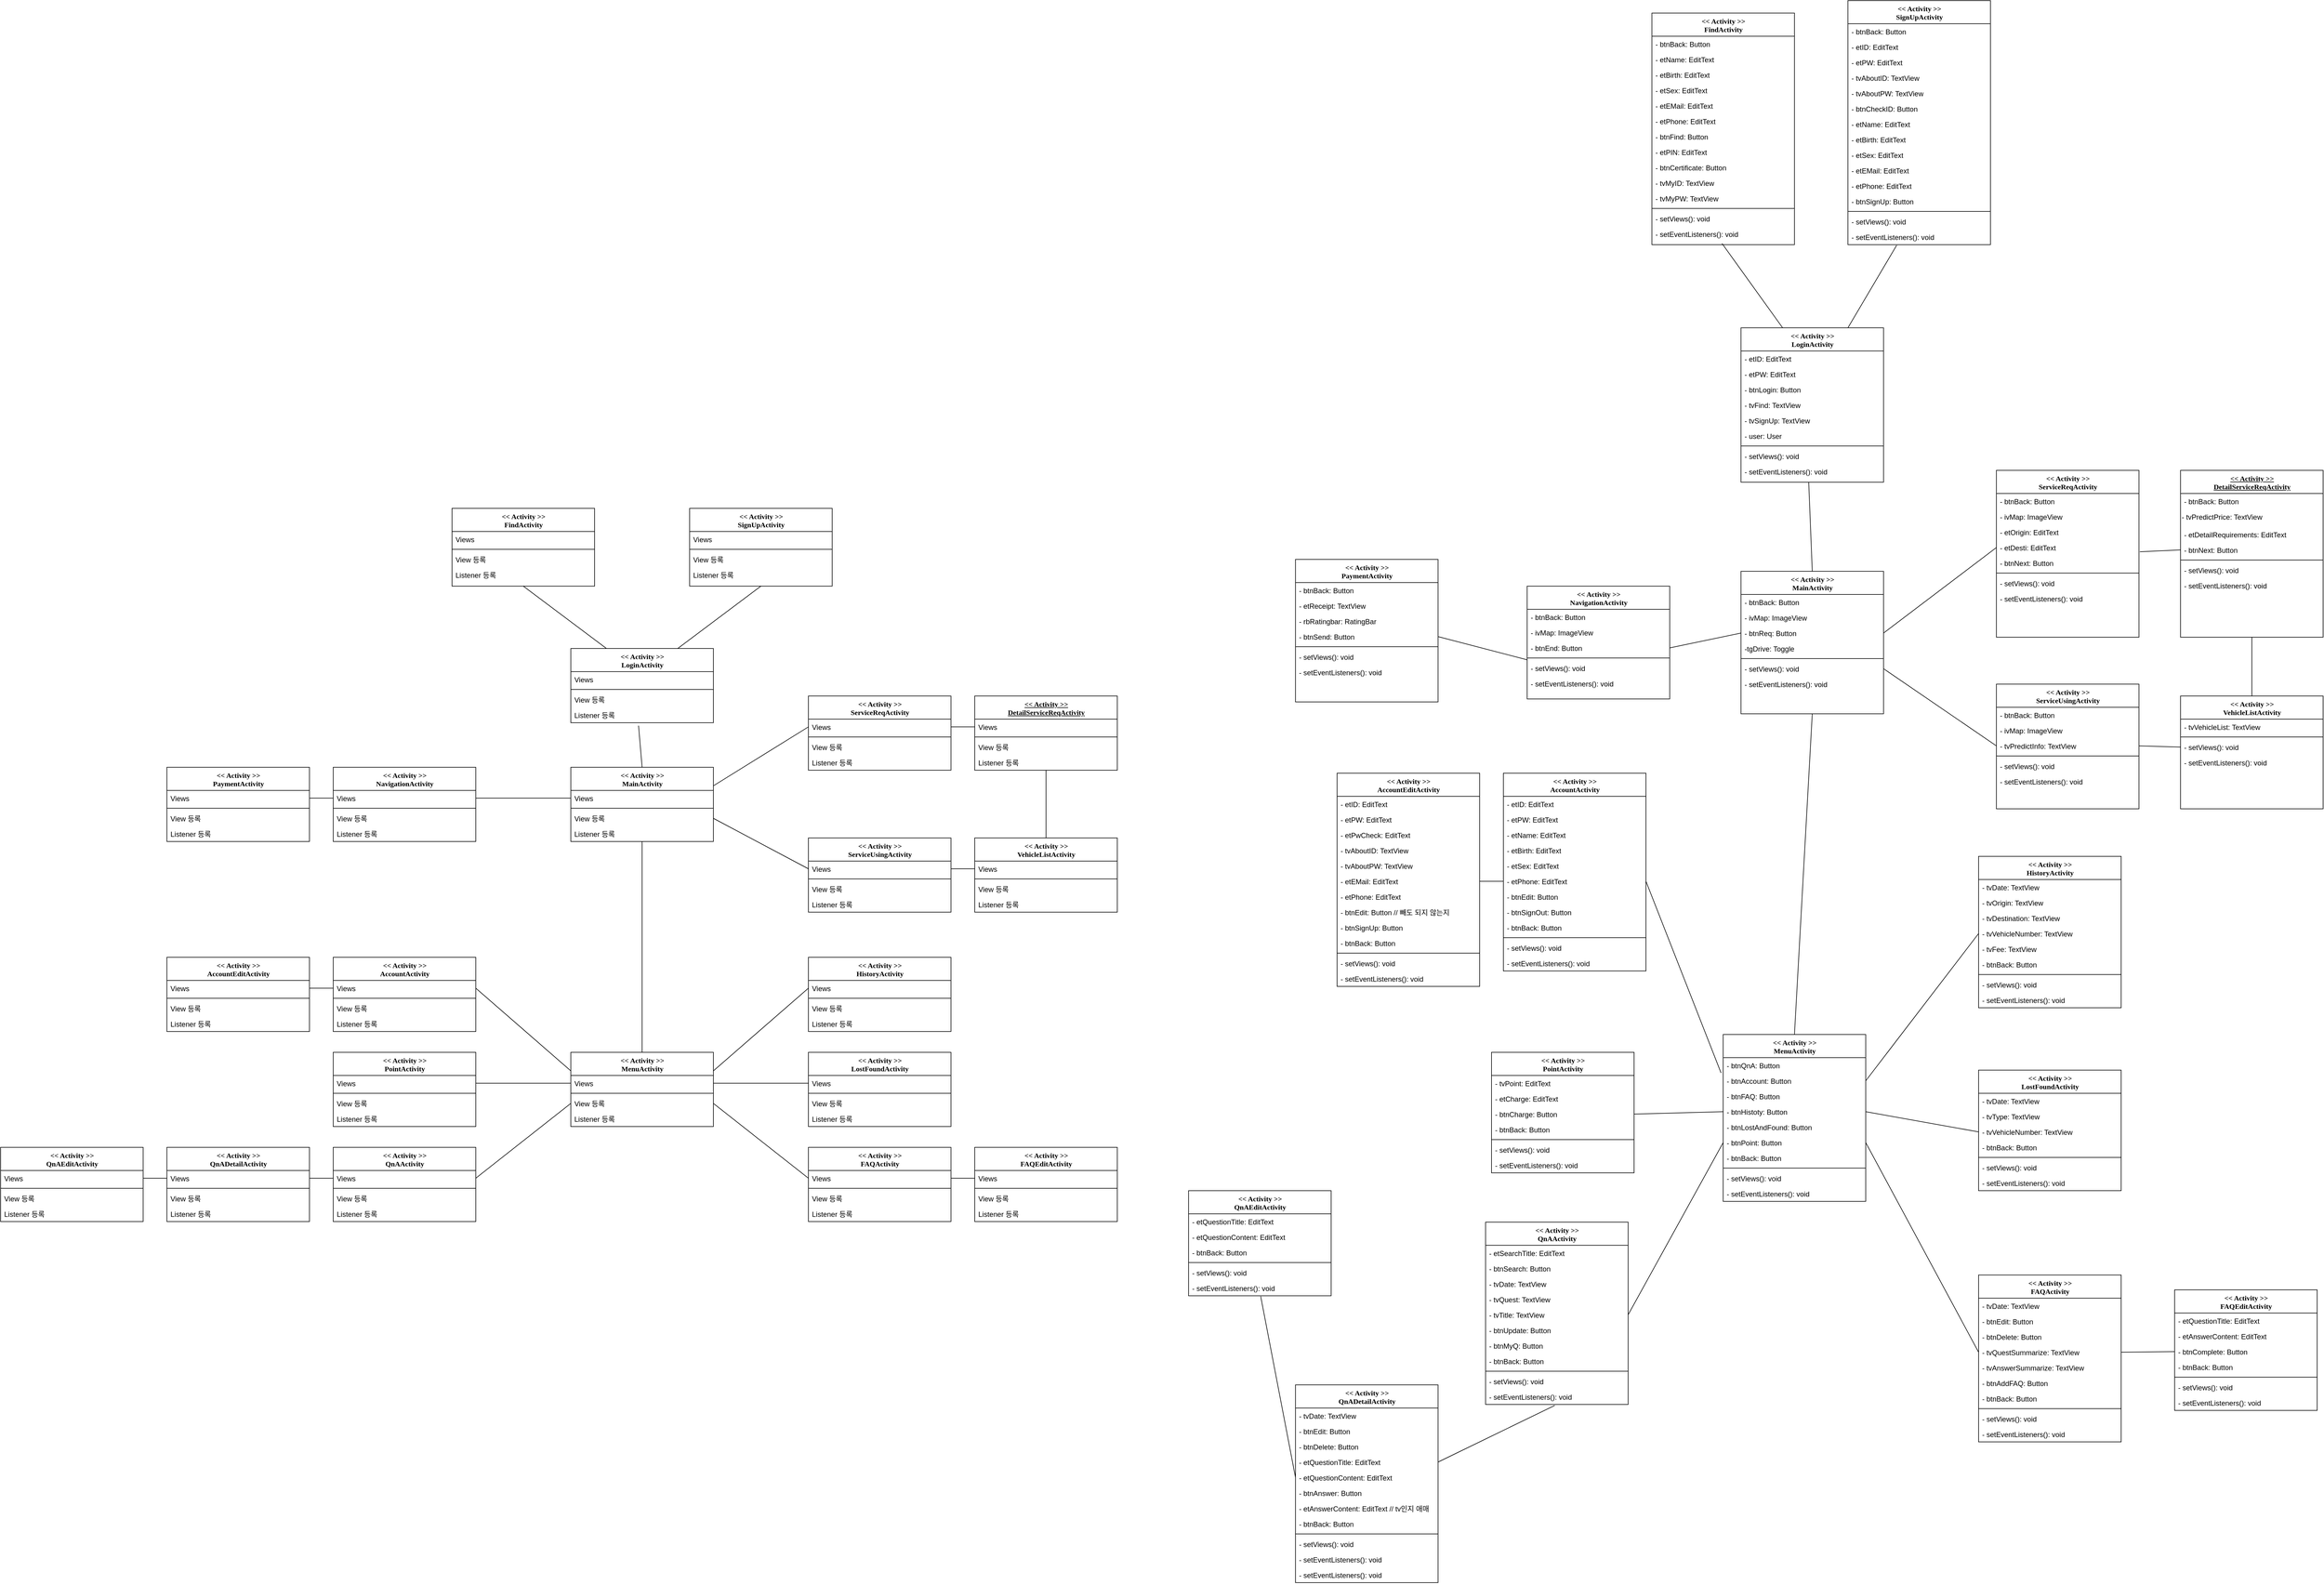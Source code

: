 <mxfile version="13.0.3" type="device"><diagram name="Page-1" id="9f46799a-70d6-7492-0946-bef42562c5a5"><mxGraphModel dx="4831" dy="1574" grid="1" gridSize="10" guides="1" tooltips="1" connect="1" arrows="1" fold="1" page="0" pageScale="1" pageWidth="1100" pageHeight="850" background="none" math="0" shadow="0"><root><mxCell id="0"/><mxCell id="1" parent="0"/><mxCell id="78961159f06e98e8-17" value="&amp;lt;&amp;lt; Activity &amp;gt;&amp;gt;&lt;br&gt;LoginActivity" style="swimlane;html=1;fontStyle=1;align=center;verticalAlign=top;childLayout=stackLayout;horizontal=1;startSize=39;horizontalStack=0;resizeParent=1;resizeLast=0;collapsible=1;marginBottom=0;swimlaneFillColor=#ffffff;rounded=0;shadow=0;comic=0;labelBackgroundColor=none;strokeWidth=1;fillColor=none;fontFamily=Verdana;fontSize=12" parent="1" vertex="1"><mxGeometry x="210" y="260" width="240" height="260" as="geometry"/></mxCell><mxCell id="78961159f06e98e8-21" value="- etID: EditText" style="text;html=1;strokeColor=none;fillColor=none;align=left;verticalAlign=top;spacingLeft=4;spacingRight=4;whiteSpace=wrap;overflow=hidden;rotatable=0;points=[[0,0.5],[1,0.5]];portConstraint=eastwest;" parent="78961159f06e98e8-17" vertex="1"><mxGeometry y="39" width="240" height="26" as="geometry"/></mxCell><mxCell id="78961159f06e98e8-23" value="- etPW: EditText" style="text;html=1;strokeColor=none;fillColor=none;align=left;verticalAlign=top;spacingLeft=4;spacingRight=4;whiteSpace=wrap;overflow=hidden;rotatable=0;points=[[0,0.5],[1,0.5]];portConstraint=eastwest;" parent="78961159f06e98e8-17" vertex="1"><mxGeometry y="65" width="240" height="26" as="geometry"/></mxCell><mxCell id="78961159f06e98e8-25" value="- btnLogin: Button" style="text;html=1;strokeColor=none;fillColor=none;align=left;verticalAlign=top;spacingLeft=4;spacingRight=4;whiteSpace=wrap;overflow=hidden;rotatable=0;points=[[0,0.5],[1,0.5]];portConstraint=eastwest;" parent="78961159f06e98e8-17" vertex="1"><mxGeometry y="91" width="240" height="26" as="geometry"/></mxCell><mxCell id="78961159f06e98e8-26" value="- tvFind: TextView" style="text;html=1;strokeColor=none;fillColor=none;align=left;verticalAlign=top;spacingLeft=4;spacingRight=4;whiteSpace=wrap;overflow=hidden;rotatable=0;points=[[0,0.5],[1,0.5]];portConstraint=eastwest;" parent="78961159f06e98e8-17" vertex="1"><mxGeometry y="117" width="240" height="26" as="geometry"/></mxCell><mxCell id="78961159f06e98e8-24" value="- tvSignUp: TextView" style="text;html=1;strokeColor=none;fillColor=none;align=left;verticalAlign=top;spacingLeft=4;spacingRight=4;whiteSpace=wrap;overflow=hidden;rotatable=0;points=[[0,0.5],[1,0.5]];portConstraint=eastwest;" parent="78961159f06e98e8-17" vertex="1"><mxGeometry y="143" width="240" height="26" as="geometry"/></mxCell><mxCell id="VxTjz7DctXky3iTMDeBZ-30" value="- user: User" style="text;html=1;strokeColor=none;fillColor=none;align=left;verticalAlign=top;spacingLeft=4;spacingRight=4;whiteSpace=wrap;overflow=hidden;rotatable=0;points=[[0,0.5],[1,0.5]];portConstraint=eastwest;" parent="78961159f06e98e8-17" vertex="1"><mxGeometry y="169" width="240" height="26" as="geometry"/></mxCell><mxCell id="78961159f06e98e8-19" value="" style="line;html=1;strokeWidth=1;fillColor=none;align=left;verticalAlign=middle;spacingTop=-1;spacingLeft=3;spacingRight=3;rotatable=0;labelPosition=right;points=[];portConstraint=eastwest;" parent="78961159f06e98e8-17" vertex="1"><mxGeometry y="195" width="240" height="8" as="geometry"/></mxCell><mxCell id="78961159f06e98e8-20" value="- setViews(): void" style="text;html=1;strokeColor=none;fillColor=none;align=left;verticalAlign=top;spacingLeft=4;spacingRight=4;whiteSpace=wrap;overflow=hidden;rotatable=0;points=[[0,0.5],[1,0.5]];portConstraint=eastwest;" parent="78961159f06e98e8-17" vertex="1"><mxGeometry y="203" width="240" height="26" as="geometry"/></mxCell><mxCell id="OXYA8h9X7sAMOJUGV8LI-18" value="- setEventListeners(): void" style="text;html=1;strokeColor=none;fillColor=none;align=left;verticalAlign=top;spacingLeft=4;spacingRight=4;whiteSpace=wrap;overflow=hidden;rotatable=0;points=[[0,0.5],[1,0.5]];portConstraint=eastwest;" parent="78961159f06e98e8-17" vertex="1"><mxGeometry y="229" width="240" height="26" as="geometry"/></mxCell><mxCell id="gKIt4NjwnIugUaWGaTkd-1" value="&amp;lt;&amp;lt; Activity &amp;gt;&amp;gt;&lt;br&gt;SignUpActivity" style="swimlane;html=1;fontStyle=1;align=center;verticalAlign=top;childLayout=stackLayout;horizontal=1;startSize=39;horizontalStack=0;resizeParent=1;resizeLast=0;collapsible=1;marginBottom=0;swimlaneFillColor=#ffffff;rounded=0;shadow=0;comic=0;labelBackgroundColor=none;strokeWidth=1;fillColor=none;fontFamily=Verdana;fontSize=12" parent="1" vertex="1"><mxGeometry x="390" y="-291" width="240" height="411" as="geometry"/></mxCell><mxCell id="AXFpw_ttAkyDSUZeXK5n-130" value="- btnBack: Button" style="text;html=1;strokeColor=none;fillColor=none;align=left;verticalAlign=top;spacingLeft=4;spacingRight=4;whiteSpace=wrap;overflow=hidden;rotatable=0;points=[[0,0.5],[1,0.5]];portConstraint=eastwest;" parent="gKIt4NjwnIugUaWGaTkd-1" vertex="1"><mxGeometry y="39" width="240" height="26" as="geometry"/></mxCell><mxCell id="gKIt4NjwnIugUaWGaTkd-2" value="- etID: EditText" style="text;html=1;strokeColor=none;fillColor=none;align=left;verticalAlign=top;spacingLeft=4;spacingRight=4;whiteSpace=wrap;overflow=hidden;rotatable=0;points=[[0,0.5],[1,0.5]];portConstraint=eastwest;" parent="gKIt4NjwnIugUaWGaTkd-1" vertex="1"><mxGeometry y="65" width="240" height="26" as="geometry"/></mxCell><mxCell id="gKIt4NjwnIugUaWGaTkd-3" value="- etPW: EditText" style="text;html=1;strokeColor=none;fillColor=none;align=left;verticalAlign=top;spacingLeft=4;spacingRight=4;whiteSpace=wrap;overflow=hidden;rotatable=0;points=[[0,0.5],[1,0.5]];portConstraint=eastwest;" parent="gKIt4NjwnIugUaWGaTkd-1" vertex="1"><mxGeometry y="91" width="240" height="26" as="geometry"/></mxCell><mxCell id="OXYA8h9X7sAMOJUGV8LI-2" value="- tvAboutID: TextView" style="text;html=1;strokeColor=none;fillColor=none;align=left;verticalAlign=top;spacingLeft=4;spacingRight=4;whiteSpace=wrap;overflow=hidden;rotatable=0;points=[[0,0.5],[1,0.5]];portConstraint=eastwest;" parent="gKIt4NjwnIugUaWGaTkd-1" vertex="1"><mxGeometry y="117" width="240" height="26" as="geometry"/></mxCell><mxCell id="OXYA8h9X7sAMOJUGV8LI-4" value="- tvAboutPW: TextView" style="text;html=1;strokeColor=none;fillColor=none;align=left;verticalAlign=top;spacingLeft=4;spacingRight=4;whiteSpace=wrap;overflow=hidden;rotatable=0;points=[[0,0.5],[1,0.5]];portConstraint=eastwest;" parent="gKIt4NjwnIugUaWGaTkd-1" vertex="1"><mxGeometry y="143" width="240" height="26" as="geometry"/></mxCell><mxCell id="OXYA8h9X7sAMOJUGV8LI-11" value="- btnCheckID: Button" style="text;html=1;strokeColor=none;fillColor=none;align=left;verticalAlign=top;spacingLeft=4;spacingRight=4;whiteSpace=wrap;overflow=hidden;rotatable=0;points=[[0,0.5],[1,0.5]];portConstraint=eastwest;" parent="gKIt4NjwnIugUaWGaTkd-1" vertex="1"><mxGeometry y="169" width="240" height="26" as="geometry"/></mxCell><mxCell id="OXYA8h9X7sAMOJUGV8LI-6" value="- etName: EditText" style="text;html=1;strokeColor=none;fillColor=none;align=left;verticalAlign=top;spacingLeft=4;spacingRight=4;whiteSpace=wrap;overflow=hidden;rotatable=0;points=[[0,0.5],[1,0.5]];portConstraint=eastwest;" parent="gKIt4NjwnIugUaWGaTkd-1" vertex="1"><mxGeometry y="195" width="240" height="26" as="geometry"/></mxCell><mxCell id="OXYA8h9X7sAMOJUGV8LI-7" value="- etBirth: EditText" style="text;html=1;strokeColor=none;fillColor=none;align=left;verticalAlign=top;spacingLeft=4;spacingRight=4;whiteSpace=wrap;overflow=hidden;rotatable=0;points=[[0,0.5],[1,0.5]];portConstraint=eastwest;" parent="gKIt4NjwnIugUaWGaTkd-1" vertex="1"><mxGeometry y="221" width="240" height="26" as="geometry"/></mxCell><mxCell id="OXYA8h9X7sAMOJUGV8LI-8" value="- etSex: EditText" style="text;html=1;strokeColor=none;fillColor=none;align=left;verticalAlign=top;spacingLeft=4;spacingRight=4;whiteSpace=wrap;overflow=hidden;rotatable=0;points=[[0,0.5],[1,0.5]];portConstraint=eastwest;" parent="gKIt4NjwnIugUaWGaTkd-1" vertex="1"><mxGeometry y="247" width="240" height="26" as="geometry"/></mxCell><mxCell id="OXYA8h9X7sAMOJUGV8LI-9" value="- etEMail: EditText" style="text;html=1;strokeColor=none;fillColor=none;align=left;verticalAlign=top;spacingLeft=4;spacingRight=4;whiteSpace=wrap;overflow=hidden;rotatable=0;points=[[0,0.5],[1,0.5]];portConstraint=eastwest;" parent="gKIt4NjwnIugUaWGaTkd-1" vertex="1"><mxGeometry y="273" width="240" height="26" as="geometry"/></mxCell><mxCell id="OXYA8h9X7sAMOJUGV8LI-10" value="- etPhone: EditText" style="text;html=1;strokeColor=none;fillColor=none;align=left;verticalAlign=top;spacingLeft=4;spacingRight=4;whiteSpace=wrap;overflow=hidden;rotatable=0;points=[[0,0.5],[1,0.5]];portConstraint=eastwest;" parent="gKIt4NjwnIugUaWGaTkd-1" vertex="1"><mxGeometry y="299" width="240" height="26" as="geometry"/></mxCell><mxCell id="OXYA8h9X7sAMOJUGV8LI-13" value="- btnSignUp: Button" style="text;html=1;strokeColor=none;fillColor=none;align=left;verticalAlign=top;spacingLeft=4;spacingRight=4;whiteSpace=wrap;overflow=hidden;rotatable=0;points=[[0,0.5],[1,0.5]];portConstraint=eastwest;" parent="gKIt4NjwnIugUaWGaTkd-1" vertex="1"><mxGeometry y="325" width="240" height="26" as="geometry"/></mxCell><mxCell id="gKIt4NjwnIugUaWGaTkd-8" value="" style="line;html=1;strokeWidth=1;fillColor=none;align=left;verticalAlign=middle;spacingTop=-1;spacingLeft=3;spacingRight=3;rotatable=0;labelPosition=right;points=[];portConstraint=eastwest;" parent="gKIt4NjwnIugUaWGaTkd-1" vertex="1"><mxGeometry y="351" width="240" height="8" as="geometry"/></mxCell><mxCell id="OXYA8h9X7sAMOJUGV8LI-20" value="- setViews(): void" style="text;html=1;strokeColor=none;fillColor=none;align=left;verticalAlign=top;spacingLeft=4;spacingRight=4;whiteSpace=wrap;overflow=hidden;rotatable=0;points=[[0,0.5],[1,0.5]];portConstraint=eastwest;" parent="gKIt4NjwnIugUaWGaTkd-1" vertex="1"><mxGeometry y="359" width="240" height="26" as="geometry"/></mxCell><mxCell id="OXYA8h9X7sAMOJUGV8LI-19" value="- setEventListeners(): void" style="text;html=1;strokeColor=none;fillColor=none;align=left;verticalAlign=top;spacingLeft=4;spacingRight=4;whiteSpace=wrap;overflow=hidden;rotatable=0;points=[[0,0.5],[1,0.5]];portConstraint=eastwest;" parent="gKIt4NjwnIugUaWGaTkd-1" vertex="1"><mxGeometry y="385" width="240" height="26" as="geometry"/></mxCell><mxCell id="AXFpw_ttAkyDSUZeXK5n-31" value="&amp;lt;&amp;lt; Activity &amp;gt;&amp;gt;&lt;br&gt;MainActivity" style="swimlane;html=1;fontStyle=1;align=center;verticalAlign=top;childLayout=stackLayout;horizontal=1;startSize=39;horizontalStack=0;resizeParent=1;resizeLast=0;collapsible=1;marginBottom=0;swimlaneFillColor=#ffffff;rounded=0;shadow=0;comic=0;labelBackgroundColor=none;strokeWidth=1;fillColor=none;fontFamily=Verdana;fontSize=12" parent="1" vertex="1"><mxGeometry x="210" y="670" width="240" height="240" as="geometry"/></mxCell><mxCell id="AXFpw_ttAkyDSUZeXK5n-134" value="- btnBack: Button" style="text;html=1;strokeColor=none;fillColor=none;align=left;verticalAlign=top;spacingLeft=4;spacingRight=4;whiteSpace=wrap;overflow=hidden;rotatable=0;points=[[0,0.5],[1,0.5]];portConstraint=eastwest;" parent="AXFpw_ttAkyDSUZeXK5n-31" vertex="1"><mxGeometry y="39" width="240" height="26" as="geometry"/></mxCell><mxCell id="AXFpw_ttAkyDSUZeXK5n-32" value="- ivMap: ImageView" style="text;html=1;strokeColor=none;fillColor=none;align=left;verticalAlign=top;spacingLeft=4;spacingRight=4;whiteSpace=wrap;overflow=hidden;rotatable=0;points=[[0,0.5],[1,0.5]];portConstraint=eastwest;" parent="AXFpw_ttAkyDSUZeXK5n-31" vertex="1"><mxGeometry y="65" width="240" height="26" as="geometry"/></mxCell><mxCell id="AXFpw_ttAkyDSUZeXK5n-33" value="- btnReq: Button" style="text;html=1;strokeColor=none;fillColor=none;align=left;verticalAlign=top;spacingLeft=4;spacingRight=4;whiteSpace=wrap;overflow=hidden;rotatable=0;points=[[0,0.5],[1,0.5]];portConstraint=eastwest;" parent="AXFpw_ttAkyDSUZeXK5n-31" vertex="1"><mxGeometry y="91" width="240" height="26" as="geometry"/></mxCell><mxCell id="AXFpw_ttAkyDSUZeXK5n-34" value="-tgDrive: Toggle" style="text;html=1;strokeColor=none;fillColor=none;align=left;verticalAlign=top;spacingLeft=4;spacingRight=4;whiteSpace=wrap;overflow=hidden;rotatable=0;points=[[0,0.5],[1,0.5]];portConstraint=eastwest;" parent="AXFpw_ttAkyDSUZeXK5n-31" vertex="1"><mxGeometry y="117" width="240" height="26" as="geometry"/></mxCell><mxCell id="AXFpw_ttAkyDSUZeXK5n-38" value="" style="line;html=1;strokeWidth=1;fillColor=none;align=left;verticalAlign=middle;spacingTop=-1;spacingLeft=3;spacingRight=3;rotatable=0;labelPosition=right;points=[];portConstraint=eastwest;" parent="AXFpw_ttAkyDSUZeXK5n-31" vertex="1"><mxGeometry y="143" width="240" height="8" as="geometry"/></mxCell><mxCell id="AXFpw_ttAkyDSUZeXK5n-39" value="- setViews(): void" style="text;html=1;strokeColor=none;fillColor=none;align=left;verticalAlign=top;spacingLeft=4;spacingRight=4;whiteSpace=wrap;overflow=hidden;rotatable=0;points=[[0,0.5],[1,0.5]];portConstraint=eastwest;" parent="AXFpw_ttAkyDSUZeXK5n-31" vertex="1"><mxGeometry y="151" width="240" height="26" as="geometry"/></mxCell><mxCell id="AXFpw_ttAkyDSUZeXK5n-40" value="- setEventListeners(): void" style="text;html=1;strokeColor=none;fillColor=none;align=left;verticalAlign=top;spacingLeft=4;spacingRight=4;whiteSpace=wrap;overflow=hidden;rotatable=0;points=[[0,0.5],[1,0.5]];portConstraint=eastwest;" parent="AXFpw_ttAkyDSUZeXK5n-31" vertex="1"><mxGeometry y="177" width="240" height="26" as="geometry"/></mxCell><mxCell id="AXFpw_ttAkyDSUZeXK5n-41" value="&amp;lt;&amp;lt; Activity &amp;gt;&amp;gt;&lt;br&gt;NavigationActivity" style="swimlane;html=1;fontStyle=1;align=center;verticalAlign=top;childLayout=stackLayout;horizontal=1;startSize=39;horizontalStack=0;resizeParent=1;resizeLast=0;collapsible=1;marginBottom=0;swimlaneFillColor=#ffffff;rounded=0;shadow=0;comic=0;labelBackgroundColor=none;strokeWidth=1;fillColor=none;fontFamily=Verdana;fontSize=12" parent="1" vertex="1"><mxGeometry x="-150" y="695" width="240" height="190" as="geometry"/></mxCell><mxCell id="nKv_9A14zYIkLMKsA24H-143" value="- btnBack: Button" style="text;html=1;strokeColor=none;fillColor=none;align=left;verticalAlign=top;spacingLeft=4;spacingRight=4;whiteSpace=wrap;overflow=hidden;rotatable=0;points=[[0,0.5],[1,0.5]];portConstraint=eastwest;" parent="AXFpw_ttAkyDSUZeXK5n-41" vertex="1"><mxGeometry y="39" width="240" height="26" as="geometry"/></mxCell><mxCell id="AXFpw_ttAkyDSUZeXK5n-166" value="- ivMap: ImageView" style="text;html=1;strokeColor=none;fillColor=none;align=left;verticalAlign=top;spacingLeft=4;spacingRight=4;whiteSpace=wrap;overflow=hidden;rotatable=0;points=[[0,0.5],[1,0.5]];portConstraint=eastwest;" parent="AXFpw_ttAkyDSUZeXK5n-41" vertex="1"><mxGeometry y="65" width="240" height="26" as="geometry"/></mxCell><mxCell id="AXFpw_ttAkyDSUZeXK5n-44" value="- btnEnd: Button" style="text;html=1;strokeColor=none;fillColor=none;align=left;verticalAlign=top;spacingLeft=4;spacingRight=4;whiteSpace=wrap;overflow=hidden;rotatable=0;points=[[0,0.5],[1,0.5]];portConstraint=eastwest;" parent="AXFpw_ttAkyDSUZeXK5n-41" vertex="1"><mxGeometry y="91" width="240" height="26" as="geometry"/></mxCell><mxCell id="AXFpw_ttAkyDSUZeXK5n-48" value="" style="line;html=1;strokeWidth=1;fillColor=none;align=left;verticalAlign=middle;spacingTop=-1;spacingLeft=3;spacingRight=3;rotatable=0;labelPosition=right;points=[];portConstraint=eastwest;" parent="AXFpw_ttAkyDSUZeXK5n-41" vertex="1"><mxGeometry y="117" width="240" height="8" as="geometry"/></mxCell><mxCell id="AXFpw_ttAkyDSUZeXK5n-49" value="- setViews(): void" style="text;html=1;strokeColor=none;fillColor=none;align=left;verticalAlign=top;spacingLeft=4;spacingRight=4;whiteSpace=wrap;overflow=hidden;rotatable=0;points=[[0,0.5],[1,0.5]];portConstraint=eastwest;" parent="AXFpw_ttAkyDSUZeXK5n-41" vertex="1"><mxGeometry y="125" width="240" height="26" as="geometry"/></mxCell><mxCell id="AXFpw_ttAkyDSUZeXK5n-50" value="- setEventListeners(): void" style="text;html=1;strokeColor=none;fillColor=none;align=left;verticalAlign=top;spacingLeft=4;spacingRight=4;whiteSpace=wrap;overflow=hidden;rotatable=0;points=[[0,0.5],[1,0.5]];portConstraint=eastwest;" parent="AXFpw_ttAkyDSUZeXK5n-41" vertex="1"><mxGeometry y="151" width="240" height="26" as="geometry"/></mxCell><mxCell id="AXFpw_ttAkyDSUZeXK5n-51" value="&amp;lt;&amp;lt; Activity &amp;gt;&amp;gt;&lt;br&gt;PaymentActivity" style="swimlane;html=1;fontStyle=1;align=center;verticalAlign=top;childLayout=stackLayout;horizontal=1;startSize=39;horizontalStack=0;resizeParent=1;resizeLast=0;collapsible=1;marginBottom=0;swimlaneFillColor=#ffffff;rounded=0;shadow=0;comic=0;labelBackgroundColor=none;strokeWidth=1;fillColor=none;fontFamily=Verdana;fontSize=12" parent="1" vertex="1"><mxGeometry x="-540" y="650" width="240" height="240" as="geometry"/></mxCell><mxCell id="AXFpw_ttAkyDSUZeXK5n-122" value="- btnBack: Button" style="text;html=1;strokeColor=none;fillColor=none;align=left;verticalAlign=top;spacingLeft=4;spacingRight=4;whiteSpace=wrap;overflow=hidden;rotatable=0;points=[[0,0.5],[1,0.5]];portConstraint=eastwest;" parent="AXFpw_ttAkyDSUZeXK5n-51" vertex="1"><mxGeometry y="39" width="240" height="26" as="geometry"/></mxCell><mxCell id="AXFpw_ttAkyDSUZeXK5n-167" value="- etReceipt: TextView" style="text;html=1;strokeColor=none;fillColor=none;align=left;verticalAlign=top;spacingLeft=4;spacingRight=4;whiteSpace=wrap;overflow=hidden;rotatable=0;points=[[0,0.5],[1,0.5]];portConstraint=eastwest;" parent="AXFpw_ttAkyDSUZeXK5n-51" vertex="1"><mxGeometry y="65" width="240" height="26" as="geometry"/></mxCell><mxCell id="AXFpw_ttAkyDSUZeXK5n-53" value="- rbRatingbar: RatingBar" style="text;html=1;strokeColor=none;fillColor=none;align=left;verticalAlign=top;spacingLeft=4;spacingRight=4;whiteSpace=wrap;overflow=hidden;rotatable=0;points=[[0,0.5],[1,0.5]];portConstraint=eastwest;" parent="AXFpw_ttAkyDSUZeXK5n-51" vertex="1"><mxGeometry y="91" width="240" height="26" as="geometry"/></mxCell><mxCell id="AXFpw_ttAkyDSUZeXK5n-54" value="- btnSend: Button" style="text;html=1;strokeColor=none;fillColor=none;align=left;verticalAlign=top;spacingLeft=4;spacingRight=4;whiteSpace=wrap;overflow=hidden;rotatable=0;points=[[0,0.5],[1,0.5]];portConstraint=eastwest;" parent="AXFpw_ttAkyDSUZeXK5n-51" vertex="1"><mxGeometry y="117" width="240" height="26" as="geometry"/></mxCell><mxCell id="AXFpw_ttAkyDSUZeXK5n-58" value="" style="line;html=1;strokeWidth=1;fillColor=none;align=left;verticalAlign=middle;spacingTop=-1;spacingLeft=3;spacingRight=3;rotatable=0;labelPosition=right;points=[];portConstraint=eastwest;" parent="AXFpw_ttAkyDSUZeXK5n-51" vertex="1"><mxGeometry y="143" width="240" height="8" as="geometry"/></mxCell><mxCell id="AXFpw_ttAkyDSUZeXK5n-59" value="- setViews(): void" style="text;html=1;strokeColor=none;fillColor=none;align=left;verticalAlign=top;spacingLeft=4;spacingRight=4;whiteSpace=wrap;overflow=hidden;rotatable=0;points=[[0,0.5],[1,0.5]];portConstraint=eastwest;" parent="AXFpw_ttAkyDSUZeXK5n-51" vertex="1"><mxGeometry y="151" width="240" height="26" as="geometry"/></mxCell><mxCell id="AXFpw_ttAkyDSUZeXK5n-60" value="- setEventListeners(): void" style="text;html=1;strokeColor=none;fillColor=none;align=left;verticalAlign=top;spacingLeft=4;spacingRight=4;whiteSpace=wrap;overflow=hidden;rotatable=0;points=[[0,0.5],[1,0.5]];portConstraint=eastwest;" parent="AXFpw_ttAkyDSUZeXK5n-51" vertex="1"><mxGeometry y="177" width="240" height="26" as="geometry"/></mxCell><mxCell id="AXFpw_ttAkyDSUZeXK5n-61" value="&amp;lt;&amp;lt; Activity &amp;gt;&amp;gt;&lt;br&gt;VehicleListActivity" style="swimlane;html=1;fontStyle=1;align=center;verticalAlign=top;childLayout=stackLayout;horizontal=1;startSize=39;horizontalStack=0;resizeParent=1;resizeLast=0;collapsible=1;marginBottom=0;swimlaneFillColor=#ffffff;rounded=0;shadow=0;comic=0;labelBackgroundColor=none;strokeWidth=1;fillColor=none;fontFamily=Verdana;fontSize=12" parent="1" vertex="1"><mxGeometry x="950" y="880" width="240" height="190" as="geometry"/></mxCell><mxCell id="AXFpw_ttAkyDSUZeXK5n-66" value="- tvVehicleList: TextView" style="text;html=1;strokeColor=none;fillColor=none;align=left;verticalAlign=top;spacingLeft=4;spacingRight=4;whiteSpace=wrap;overflow=hidden;rotatable=0;points=[[0,0.5],[1,0.5]];portConstraint=eastwest;" parent="AXFpw_ttAkyDSUZeXK5n-61" vertex="1"><mxGeometry y="39" width="240" height="26" as="geometry"/></mxCell><mxCell id="AXFpw_ttAkyDSUZeXK5n-68" value="" style="line;html=1;strokeWidth=1;fillColor=none;align=left;verticalAlign=middle;spacingTop=-1;spacingLeft=3;spacingRight=3;rotatable=0;labelPosition=right;points=[];portConstraint=eastwest;" parent="AXFpw_ttAkyDSUZeXK5n-61" vertex="1"><mxGeometry y="65" width="240" height="8" as="geometry"/></mxCell><mxCell id="AXFpw_ttAkyDSUZeXK5n-69" value="- setViews(): void" style="text;html=1;strokeColor=none;fillColor=none;align=left;verticalAlign=top;spacingLeft=4;spacingRight=4;whiteSpace=wrap;overflow=hidden;rotatable=0;points=[[0,0.5],[1,0.5]];portConstraint=eastwest;" parent="AXFpw_ttAkyDSUZeXK5n-61" vertex="1"><mxGeometry y="73" width="240" height="26" as="geometry"/></mxCell><mxCell id="AXFpw_ttAkyDSUZeXK5n-70" value="- setEventListeners(): void" style="text;html=1;strokeColor=none;fillColor=none;align=left;verticalAlign=top;spacingLeft=4;spacingRight=4;whiteSpace=wrap;overflow=hidden;rotatable=0;points=[[0,0.5],[1,0.5]];portConstraint=eastwest;" parent="AXFpw_ttAkyDSUZeXK5n-61" vertex="1"><mxGeometry y="99" width="240" height="26" as="geometry"/></mxCell><mxCell id="AXFpw_ttAkyDSUZeXK5n-81" value="&amp;lt;&amp;lt; Activity &amp;gt;&amp;gt;&lt;br&gt;ServiceUsingActivity" style="swimlane;html=1;fontStyle=1;align=center;verticalAlign=top;childLayout=stackLayout;horizontal=1;startSize=39;horizontalStack=0;resizeParent=1;resizeLast=0;collapsible=1;marginBottom=0;swimlaneFillColor=#ffffff;rounded=0;shadow=0;comic=0;labelBackgroundColor=none;strokeWidth=1;fillColor=none;fontFamily=Verdana;fontSize=12" parent="1" vertex="1"><mxGeometry x="640" y="860" width="240" height="210" as="geometry"/></mxCell><mxCell id="AXFpw_ttAkyDSUZeXK5n-128" value="- btnBack: Button" style="text;html=1;strokeColor=none;fillColor=none;align=left;verticalAlign=top;spacingLeft=4;spacingRight=4;whiteSpace=wrap;overflow=hidden;rotatable=0;points=[[0,0.5],[1,0.5]];portConstraint=eastwest;" parent="AXFpw_ttAkyDSUZeXK5n-81" vertex="1"><mxGeometry y="39" width="240" height="26" as="geometry"/></mxCell><mxCell id="AXFpw_ttAkyDSUZeXK5n-165" value="- ivMap: ImageView" style="text;html=1;strokeColor=none;fillColor=none;align=left;verticalAlign=top;spacingLeft=4;spacingRight=4;whiteSpace=wrap;overflow=hidden;rotatable=0;points=[[0,0.5],[1,0.5]];portConstraint=eastwest;" parent="AXFpw_ttAkyDSUZeXK5n-81" vertex="1"><mxGeometry y="65" width="240" height="26" as="geometry"/></mxCell><mxCell id="AXFpw_ttAkyDSUZeXK5n-135" value="- tvPredictInfo: TextView" style="text;html=1;strokeColor=none;fillColor=none;align=left;verticalAlign=top;spacingLeft=4;spacingRight=4;whiteSpace=wrap;overflow=hidden;rotatable=0;points=[[0,0.5],[1,0.5]];portConstraint=eastwest;" parent="AXFpw_ttAkyDSUZeXK5n-81" vertex="1"><mxGeometry y="91" width="240" height="26" as="geometry"/></mxCell><mxCell id="AXFpw_ttAkyDSUZeXK5n-88" value="" style="line;html=1;strokeWidth=1;fillColor=none;align=left;verticalAlign=middle;spacingTop=-1;spacingLeft=3;spacingRight=3;rotatable=0;labelPosition=right;points=[];portConstraint=eastwest;" parent="AXFpw_ttAkyDSUZeXK5n-81" vertex="1"><mxGeometry y="117" width="240" height="8" as="geometry"/></mxCell><mxCell id="AXFpw_ttAkyDSUZeXK5n-89" value="- setViews(): void" style="text;html=1;strokeColor=none;fillColor=none;align=left;verticalAlign=top;spacingLeft=4;spacingRight=4;whiteSpace=wrap;overflow=hidden;rotatable=0;points=[[0,0.5],[1,0.5]];portConstraint=eastwest;" parent="AXFpw_ttAkyDSUZeXK5n-81" vertex="1"><mxGeometry y="125" width="240" height="26" as="geometry"/></mxCell><mxCell id="AXFpw_ttAkyDSUZeXK5n-90" value="- setEventListeners(): void" style="text;html=1;strokeColor=none;fillColor=none;align=left;verticalAlign=top;spacingLeft=4;spacingRight=4;whiteSpace=wrap;overflow=hidden;rotatable=0;points=[[0,0.5],[1,0.5]];portConstraint=eastwest;" parent="AXFpw_ttAkyDSUZeXK5n-81" vertex="1"><mxGeometry y="151" width="240" height="26" as="geometry"/></mxCell><mxCell id="AXFpw_ttAkyDSUZeXK5n-91" value="&amp;lt;&amp;lt; Activity &amp;gt;&amp;gt;&lt;br&gt;ServiceReqActivity" style="swimlane;html=1;fontStyle=1;align=center;verticalAlign=top;childLayout=stackLayout;horizontal=1;startSize=39;horizontalStack=0;resizeParent=1;resizeLast=0;collapsible=1;marginBottom=0;swimlaneFillColor=#ffffff;rounded=0;shadow=0;comic=0;labelBackgroundColor=none;strokeWidth=1;fillColor=none;fontFamily=Verdana;fontSize=12" parent="1" vertex="1"><mxGeometry x="640" y="500" width="240" height="281" as="geometry"/></mxCell><mxCell id="AXFpw_ttAkyDSUZeXK5n-127" value="- btnBack: Button" style="text;html=1;strokeColor=none;fillColor=none;align=left;verticalAlign=top;spacingLeft=4;spacingRight=4;whiteSpace=wrap;overflow=hidden;rotatable=0;points=[[0,0.5],[1,0.5]];portConstraint=eastwest;" parent="AXFpw_ttAkyDSUZeXK5n-91" vertex="1"><mxGeometry y="39" width="240" height="26" as="geometry"/></mxCell><mxCell id="AXFpw_ttAkyDSUZeXK5n-164" value="- ivMap: ImageView" style="text;html=1;strokeColor=none;fillColor=none;align=left;verticalAlign=top;spacingLeft=4;spacingRight=4;whiteSpace=wrap;overflow=hidden;rotatable=0;points=[[0,0.5],[1,0.5]];portConstraint=eastwest;" parent="AXFpw_ttAkyDSUZeXK5n-91" vertex="1"><mxGeometry y="65" width="240" height="26" as="geometry"/></mxCell><mxCell id="AXFpw_ttAkyDSUZeXK5n-92" value="- etOrigin: EditText" style="text;html=1;strokeColor=none;fillColor=none;align=left;verticalAlign=top;spacingLeft=4;spacingRight=4;whiteSpace=wrap;overflow=hidden;rotatable=0;points=[[0,0.5],[1,0.5]];portConstraint=eastwest;" parent="AXFpw_ttAkyDSUZeXK5n-91" vertex="1"><mxGeometry y="91" width="240" height="26" as="geometry"/></mxCell><mxCell id="AXFpw_ttAkyDSUZeXK5n-93" value="- etDesti: EditText" style="text;html=1;strokeColor=none;fillColor=none;align=left;verticalAlign=top;spacingLeft=4;spacingRight=4;whiteSpace=wrap;overflow=hidden;rotatable=0;points=[[0,0.5],[1,0.5]];portConstraint=eastwest;" parent="AXFpw_ttAkyDSUZeXK5n-91" vertex="1"><mxGeometry y="117" width="240" height="26" as="geometry"/></mxCell><mxCell id="AXFpw_ttAkyDSUZeXK5n-94" value="- btnNext: Button" style="text;html=1;strokeColor=none;fillColor=none;align=left;verticalAlign=top;spacingLeft=4;spacingRight=4;whiteSpace=wrap;overflow=hidden;rotatable=0;points=[[0,0.5],[1,0.5]];portConstraint=eastwest;" parent="AXFpw_ttAkyDSUZeXK5n-91" vertex="1"><mxGeometry y="143" width="240" height="26" as="geometry"/></mxCell><mxCell id="AXFpw_ttAkyDSUZeXK5n-98" value="" style="line;html=1;strokeWidth=1;fillColor=none;align=left;verticalAlign=middle;spacingTop=-1;spacingLeft=3;spacingRight=3;rotatable=0;labelPosition=right;points=[];portConstraint=eastwest;" parent="AXFpw_ttAkyDSUZeXK5n-91" vertex="1"><mxGeometry y="169" width="240" height="8" as="geometry"/></mxCell><mxCell id="AXFpw_ttAkyDSUZeXK5n-99" value="- setViews(): void" style="text;html=1;strokeColor=none;fillColor=none;align=left;verticalAlign=top;spacingLeft=4;spacingRight=4;whiteSpace=wrap;overflow=hidden;rotatable=0;points=[[0,0.5],[1,0.5]];portConstraint=eastwest;" parent="AXFpw_ttAkyDSUZeXK5n-91" vertex="1"><mxGeometry y="177" width="240" height="26" as="geometry"/></mxCell><mxCell id="AXFpw_ttAkyDSUZeXK5n-100" value="- setEventListeners(): void" style="text;html=1;strokeColor=none;fillColor=none;align=left;verticalAlign=top;spacingLeft=4;spacingRight=4;whiteSpace=wrap;overflow=hidden;rotatable=0;points=[[0,0.5],[1,0.5]];portConstraint=eastwest;" parent="AXFpw_ttAkyDSUZeXK5n-91" vertex="1"><mxGeometry y="203" width="240" height="26" as="geometry"/></mxCell><mxCell id="AXFpw_ttAkyDSUZeXK5n-106" value="&amp;lt;&amp;lt; Activity &amp;gt;&amp;gt;&lt;br&gt;FindActivity" style="swimlane;html=1;fontStyle=1;align=center;verticalAlign=top;childLayout=stackLayout;horizontal=1;startSize=39;horizontalStack=0;resizeParent=1;resizeLast=0;collapsible=1;marginBottom=0;swimlaneFillColor=#ffffff;rounded=0;shadow=0;comic=0;labelBackgroundColor=none;strokeWidth=1;fillColor=none;fontFamily=Verdana;fontSize=12" parent="1" vertex="1"><mxGeometry x="60" y="-270" width="240" height="390" as="geometry"/></mxCell><mxCell id="AXFpw_ttAkyDSUZeXK5n-121" value="- btnBack: Button" style="text;html=1;strokeColor=none;fillColor=none;align=left;verticalAlign=top;spacingLeft=4;spacingRight=4;whiteSpace=wrap;overflow=hidden;rotatable=0;points=[[0,0.5],[1,0.5]];portConstraint=eastwest;" parent="AXFpw_ttAkyDSUZeXK5n-106" vertex="1"><mxGeometry y="39" width="240" height="26" as="geometry"/></mxCell><mxCell id="AXFpw_ttAkyDSUZeXK5n-112" value="- etName: EditText" style="text;html=1;strokeColor=none;fillColor=none;align=left;verticalAlign=top;spacingLeft=4;spacingRight=4;whiteSpace=wrap;overflow=hidden;rotatable=0;points=[[0,0.5],[1,0.5]];portConstraint=eastwest;" parent="AXFpw_ttAkyDSUZeXK5n-106" vertex="1"><mxGeometry y="65" width="240" height="26" as="geometry"/></mxCell><mxCell id="AXFpw_ttAkyDSUZeXK5n-113" value="- etBirth: EditText" style="text;html=1;strokeColor=none;fillColor=none;align=left;verticalAlign=top;spacingLeft=4;spacingRight=4;whiteSpace=wrap;overflow=hidden;rotatable=0;points=[[0,0.5],[1,0.5]];portConstraint=eastwest;" parent="AXFpw_ttAkyDSUZeXK5n-106" vertex="1"><mxGeometry y="91" width="240" height="26" as="geometry"/></mxCell><mxCell id="AXFpw_ttAkyDSUZeXK5n-114" value="- etSex: EditText" style="text;html=1;strokeColor=none;fillColor=none;align=left;verticalAlign=top;spacingLeft=4;spacingRight=4;whiteSpace=wrap;overflow=hidden;rotatable=0;points=[[0,0.5],[1,0.5]];portConstraint=eastwest;" parent="AXFpw_ttAkyDSUZeXK5n-106" vertex="1"><mxGeometry y="117" width="240" height="26" as="geometry"/></mxCell><mxCell id="AXFpw_ttAkyDSUZeXK5n-115" value="- etEMail: EditText" style="text;html=1;strokeColor=none;fillColor=none;align=left;verticalAlign=top;spacingLeft=4;spacingRight=4;whiteSpace=wrap;overflow=hidden;rotatable=0;points=[[0,0.5],[1,0.5]];portConstraint=eastwest;" parent="AXFpw_ttAkyDSUZeXK5n-106" vertex="1"><mxGeometry y="143" width="240" height="26" as="geometry"/></mxCell><mxCell id="AXFpw_ttAkyDSUZeXK5n-116" value="- etPhone: EditText" style="text;html=1;strokeColor=none;fillColor=none;align=left;verticalAlign=top;spacingLeft=4;spacingRight=4;whiteSpace=wrap;overflow=hidden;rotatable=0;points=[[0,0.5],[1,0.5]];portConstraint=eastwest;" parent="AXFpw_ttAkyDSUZeXK5n-106" vertex="1"><mxGeometry y="169" width="240" height="26" as="geometry"/></mxCell><mxCell id="AXFpw_ttAkyDSUZeXK5n-117" value="- btnFind: Button" style="text;html=1;strokeColor=none;fillColor=none;align=left;verticalAlign=top;spacingLeft=4;spacingRight=4;whiteSpace=wrap;overflow=hidden;rotatable=0;points=[[0,0.5],[1,0.5]];portConstraint=eastwest;" parent="AXFpw_ttAkyDSUZeXK5n-106" vertex="1"><mxGeometry y="195" width="240" height="26" as="geometry"/></mxCell><mxCell id="AXFpw_ttAkyDSUZeXK5n-108" value="- etPIN: EditText" style="text;html=1;strokeColor=none;fillColor=none;align=left;verticalAlign=top;spacingLeft=4;spacingRight=4;whiteSpace=wrap;overflow=hidden;rotatable=0;points=[[0,0.5],[1,0.5]];portConstraint=eastwest;" parent="AXFpw_ttAkyDSUZeXK5n-106" vertex="1"><mxGeometry y="221" width="240" height="26" as="geometry"/></mxCell><mxCell id="AXFpw_ttAkyDSUZeXK5n-107" value="- btnCertificate: Button" style="text;html=1;strokeColor=none;fillColor=none;align=left;verticalAlign=top;spacingLeft=4;spacingRight=4;whiteSpace=wrap;overflow=hidden;rotatable=0;points=[[0,0.5],[1,0.5]];portConstraint=eastwest;" parent="AXFpw_ttAkyDSUZeXK5n-106" vertex="1"><mxGeometry y="247" width="240" height="26" as="geometry"/></mxCell><mxCell id="AXFpw_ttAkyDSUZeXK5n-109" value="- tvMyID: TextView" style="text;html=1;strokeColor=none;fillColor=none;align=left;verticalAlign=top;spacingLeft=4;spacingRight=4;whiteSpace=wrap;overflow=hidden;rotatable=0;points=[[0,0.5],[1,0.5]];portConstraint=eastwest;" parent="AXFpw_ttAkyDSUZeXK5n-106" vertex="1"><mxGeometry y="273" width="240" height="26" as="geometry"/></mxCell><mxCell id="AXFpw_ttAkyDSUZeXK5n-110" value="- tvMyPW: TextView" style="text;html=1;strokeColor=none;fillColor=none;align=left;verticalAlign=top;spacingLeft=4;spacingRight=4;whiteSpace=wrap;overflow=hidden;rotatable=0;points=[[0,0.5],[1,0.5]];portConstraint=eastwest;" parent="AXFpw_ttAkyDSUZeXK5n-106" vertex="1"><mxGeometry y="299" width="240" height="26" as="geometry"/></mxCell><mxCell id="AXFpw_ttAkyDSUZeXK5n-118" value="" style="line;html=1;strokeWidth=1;fillColor=none;align=left;verticalAlign=middle;spacingTop=-1;spacingLeft=3;spacingRight=3;rotatable=0;labelPosition=right;points=[];portConstraint=eastwest;" parent="AXFpw_ttAkyDSUZeXK5n-106" vertex="1"><mxGeometry y="325" width="240" height="8" as="geometry"/></mxCell><mxCell id="AXFpw_ttAkyDSUZeXK5n-119" value="- setViews(): void" style="text;html=1;strokeColor=none;fillColor=none;align=left;verticalAlign=top;spacingLeft=4;spacingRight=4;whiteSpace=wrap;overflow=hidden;rotatable=0;points=[[0,0.5],[1,0.5]];portConstraint=eastwest;" parent="AXFpw_ttAkyDSUZeXK5n-106" vertex="1"><mxGeometry y="333" width="240" height="26" as="geometry"/></mxCell><mxCell id="AXFpw_ttAkyDSUZeXK5n-120" value="- setEventListeners(): void" style="text;html=1;strokeColor=none;fillColor=none;align=left;verticalAlign=top;spacingLeft=4;spacingRight=4;whiteSpace=wrap;overflow=hidden;rotatable=0;points=[[0,0.5],[1,0.5]];portConstraint=eastwest;" parent="AXFpw_ttAkyDSUZeXK5n-106" vertex="1"><mxGeometry y="359" width="240" height="26" as="geometry"/></mxCell><mxCell id="AXFpw_ttAkyDSUZeXK5n-136" value="&lt;u&gt;&amp;lt;&amp;lt; Activity &amp;gt;&amp;gt;&lt;br&gt;DetailServiceReqActivity&lt;br&gt;&lt;/u&gt;" style="swimlane;html=1;fontStyle=1;align=center;verticalAlign=top;childLayout=stackLayout;horizontal=1;startSize=39;horizontalStack=0;resizeParent=1;resizeLast=0;collapsible=1;marginBottom=0;swimlaneFillColor=#ffffff;rounded=0;shadow=0;comic=0;labelBackgroundColor=none;strokeWidth=1;fillColor=none;fontFamily=Verdana;fontSize=12" parent="1" vertex="1"><mxGeometry x="950" y="500" width="240" height="281" as="geometry"/></mxCell><mxCell id="AXFpw_ttAkyDSUZeXK5n-137" value="- btnBack: Button" style="text;html=1;strokeColor=none;fillColor=none;align=left;verticalAlign=top;spacingLeft=4;spacingRight=4;whiteSpace=wrap;overflow=hidden;rotatable=0;points=[[0,0.5],[1,0.5]];portConstraint=eastwest;" parent="AXFpw_ttAkyDSUZeXK5n-136" vertex="1"><mxGeometry y="39" width="240" height="26" as="geometry"/></mxCell><mxCell id="AXFpw_ttAkyDSUZeXK5n-170" value="&lt;span style=&quot;color: rgb(0 , 0 , 0) ; font-family: &amp;#34;helvetica&amp;#34; ; font-size: 12px ; font-style: normal ; font-weight: 400 ; letter-spacing: normal ; text-align: left ; text-indent: 0px ; text-transform: none ; word-spacing: 0px ; background-color: rgb(255 , 255 , 255) ; display: inline ; float: none&quot;&gt;- tvPredictPrice: TextView&lt;/span&gt;" style="text;whiteSpace=wrap;html=1;" parent="AXFpw_ttAkyDSUZeXK5n-136" vertex="1"><mxGeometry y="65" width="240" height="30" as="geometry"/></mxCell><mxCell id="AXFpw_ttAkyDSUZeXK5n-171" value="- etDetailRequirements: EditText" style="text;html=1;strokeColor=none;fillColor=none;align=left;verticalAlign=top;spacingLeft=4;spacingRight=4;whiteSpace=wrap;overflow=hidden;rotatable=0;points=[[0,0.5],[1,0.5]];portConstraint=eastwest;" parent="AXFpw_ttAkyDSUZeXK5n-136" vertex="1"><mxGeometry y="95" width="240" height="26" as="geometry"/></mxCell><mxCell id="AXFpw_ttAkyDSUZeXK5n-140" value="- btnNext: Button" style="text;html=1;strokeColor=none;fillColor=none;align=left;verticalAlign=top;spacingLeft=4;spacingRight=4;whiteSpace=wrap;overflow=hidden;rotatable=0;points=[[0,0.5],[1,0.5]];portConstraint=eastwest;" parent="AXFpw_ttAkyDSUZeXK5n-136" vertex="1"><mxGeometry y="121" width="240" height="26" as="geometry"/></mxCell><mxCell id="AXFpw_ttAkyDSUZeXK5n-141" value="" style="line;html=1;strokeWidth=1;fillColor=none;align=left;verticalAlign=middle;spacingTop=-1;spacingLeft=3;spacingRight=3;rotatable=0;labelPosition=right;points=[];portConstraint=eastwest;" parent="AXFpw_ttAkyDSUZeXK5n-136" vertex="1"><mxGeometry y="147" width="240" height="8" as="geometry"/></mxCell><mxCell id="AXFpw_ttAkyDSUZeXK5n-142" value="- setViews(): void" style="text;html=1;strokeColor=none;fillColor=none;align=left;verticalAlign=top;spacingLeft=4;spacingRight=4;whiteSpace=wrap;overflow=hidden;rotatable=0;points=[[0,0.5],[1,0.5]];portConstraint=eastwest;" parent="AXFpw_ttAkyDSUZeXK5n-136" vertex="1"><mxGeometry y="155" width="240" height="26" as="geometry"/></mxCell><mxCell id="AXFpw_ttAkyDSUZeXK5n-143" value="- setEventListeners(): void" style="text;html=1;strokeColor=none;fillColor=none;align=left;verticalAlign=top;spacingLeft=4;spacingRight=4;whiteSpace=wrap;overflow=hidden;rotatable=0;points=[[0,0.5],[1,0.5]];portConstraint=eastwest;" parent="AXFpw_ttAkyDSUZeXK5n-136" vertex="1"><mxGeometry y="181" width="240" height="26" as="geometry"/></mxCell><mxCell id="nKv_9A14zYIkLMKsA24H-117" value="" style="endArrow=none;html=1;exitX=1;exitY=0.5;exitDx=0;exitDy=0;entryX=0;entryY=0.5;entryDx=0;entryDy=0;" parent="1" source="nKv_9A14zYIkLMKsA24H-49" target="nKv_9A14zYIkLMKsA24H-18" edge="1"><mxGeometry width="50" height="50" relative="1" as="geometry"><mxPoint x="280" y="670" as="sourcePoint"/><mxPoint x="330" y="620" as="targetPoint"/></mxGeometry></mxCell><mxCell id="nKv_9A14zYIkLMKsA24H-118" value="" style="endArrow=none;html=1;entryX=0.5;entryY=1;entryDx=0;entryDy=0;exitX=0.5;exitY=0;exitDx=0;exitDy=0;" parent="1" source="nKv_9A14zYIkLMKsA24H-1" target="AXFpw_ttAkyDSUZeXK5n-31" edge="1"><mxGeometry width="50" height="50" relative="1" as="geometry"><mxPoint x="280" y="890" as="sourcePoint"/><mxPoint x="330" y="840" as="targetPoint"/></mxGeometry></mxCell><mxCell id="nKv_9A14zYIkLMKsA24H-119" value="" style="endArrow=none;html=1;entryX=0;entryY=0.5;entryDx=0;entryDy=0;exitX=1;exitY=0.5;exitDx=0;exitDy=0;" parent="1" source="AXFpw_ttAkyDSUZeXK5n-39" target="AXFpw_ttAkyDSUZeXK5n-135" edge="1"><mxGeometry width="50" height="50" relative="1" as="geometry"><mxPoint x="280" y="890" as="sourcePoint"/><mxPoint x="330" y="840" as="targetPoint"/></mxGeometry></mxCell><mxCell id="nKv_9A14zYIkLMKsA24H-120" value="" style="endArrow=none;html=1;entryX=0;entryY=0.5;entryDx=0;entryDy=0;exitX=1;exitY=0.5;exitDx=0;exitDy=0;" parent="1" source="AXFpw_ttAkyDSUZeXK5n-135" target="AXFpw_ttAkyDSUZeXK5n-69" edge="1"><mxGeometry width="50" height="50" relative="1" as="geometry"><mxPoint x="280" y="890" as="sourcePoint"/><mxPoint x="330" y="840" as="targetPoint"/></mxGeometry></mxCell><mxCell id="nKv_9A14zYIkLMKsA24H-121" value="" style="endArrow=none;html=1;entryX=0.5;entryY=1;entryDx=0;entryDy=0;exitX=0.5;exitY=0;exitDx=0;exitDy=0;" parent="1" source="AXFpw_ttAkyDSUZeXK5n-61" target="AXFpw_ttAkyDSUZeXK5n-136" edge="1"><mxGeometry width="50" height="50" relative="1" as="geometry"><mxPoint x="280" y="890" as="sourcePoint"/><mxPoint x="330" y="840" as="targetPoint"/></mxGeometry></mxCell><mxCell id="nKv_9A14zYIkLMKsA24H-122" value="" style="endArrow=none;html=1;entryX=1.006;entryY=-0.225;entryDx=0;entryDy=0;exitX=0;exitY=0.5;exitDx=0;exitDy=0;entryPerimeter=0;" parent="1" source="AXFpw_ttAkyDSUZeXK5n-140" target="AXFpw_ttAkyDSUZeXK5n-94" edge="1"><mxGeometry width="50" height="50" relative="1" as="geometry"><mxPoint x="280" y="890" as="sourcePoint"/><mxPoint x="330" y="840" as="targetPoint"/></mxGeometry></mxCell><mxCell id="nKv_9A14zYIkLMKsA24H-123" value="" style="endArrow=none;html=1;entryX=0;entryY=0.5;entryDx=0;entryDy=0;exitX=1;exitY=0.5;exitDx=0;exitDy=0;" parent="1" source="AXFpw_ttAkyDSUZeXK5n-33" target="AXFpw_ttAkyDSUZeXK5n-93" edge="1"><mxGeometry width="50" height="50" relative="1" as="geometry"><mxPoint x="280" y="890" as="sourcePoint"/><mxPoint x="330" y="840" as="targetPoint"/></mxGeometry></mxCell><mxCell id="nKv_9A14zYIkLMKsA24H-124" value="" style="endArrow=none;html=1;entryX=-0.001;entryY=-0.038;entryDx=0;entryDy=0;entryPerimeter=0;exitX=1;exitY=0.5;exitDx=0;exitDy=0;" parent="1" source="AXFpw_ttAkyDSUZeXK5n-54" target="AXFpw_ttAkyDSUZeXK5n-49" edge="1"><mxGeometry width="50" height="50" relative="1" as="geometry"><mxPoint x="-310" y="690" as="sourcePoint"/><mxPoint x="-260" y="640" as="targetPoint"/></mxGeometry></mxCell><mxCell id="nKv_9A14zYIkLMKsA24H-125" value="" style="endArrow=none;html=1;entryX=1;entryY=0.5;entryDx=0;entryDy=0;exitX=0;exitY=0.5;exitDx=0;exitDy=0;" parent="1" source="AXFpw_ttAkyDSUZeXK5n-33" target="AXFpw_ttAkyDSUZeXK5n-44" edge="1"><mxGeometry width="50" height="50" relative="1" as="geometry"><mxPoint x="280" y="890" as="sourcePoint"/><mxPoint x="330" y="840" as="targetPoint"/></mxGeometry></mxCell><mxCell id="nKv_9A14zYIkLMKsA24H-126" value="" style="endArrow=none;html=1;entryX=0.475;entryY=1.192;entryDx=0;entryDy=0;entryPerimeter=0;exitX=0.5;exitY=0;exitDx=0;exitDy=0;" parent="1" source="AXFpw_ttAkyDSUZeXK5n-31" target="OXYA8h9X7sAMOJUGV8LI-18" edge="1"><mxGeometry width="50" height="50" relative="1" as="geometry"><mxPoint x="280" y="890" as="sourcePoint"/><mxPoint x="330" y="840" as="targetPoint"/></mxGeometry></mxCell><mxCell id="nKv_9A14zYIkLMKsA24H-127" value="" style="endArrow=none;html=1;entryX=0.342;entryY=1.038;entryDx=0;entryDy=0;entryPerimeter=0;exitX=0.75;exitY=0;exitDx=0;exitDy=0;" parent="1" source="78961159f06e98e8-17" target="OXYA8h9X7sAMOJUGV8LI-19" edge="1"><mxGeometry width="50" height="50" relative="1" as="geometry"><mxPoint x="280" y="890" as="sourcePoint"/><mxPoint x="330" y="840" as="targetPoint"/></mxGeometry></mxCell><mxCell id="nKv_9A14zYIkLMKsA24H-128" value="" style="endArrow=none;html=1;entryX=0.492;entryY=1.115;entryDx=0;entryDy=0;entryPerimeter=0;exitX=0.292;exitY=0;exitDx=0;exitDy=0;exitPerimeter=0;" parent="1" source="78961159f06e98e8-17" target="AXFpw_ttAkyDSUZeXK5n-120" edge="1"><mxGeometry width="50" height="50" relative="1" as="geometry"><mxPoint x="280" y="890" as="sourcePoint"/><mxPoint x="330" y="840" as="targetPoint"/></mxGeometry></mxCell><mxCell id="nKv_9A14zYIkLMKsA24H-130" value="" style="endArrow=none;html=1;entryX=1;entryY=0.5;entryDx=0;entryDy=0;exitX=-0.015;exitY=-0.013;exitDx=0;exitDy=0;exitPerimeter=0;" parent="1" source="nKv_9A14zYIkLMKsA24H-3" target="nKv_9A14zYIkLMKsA24H-18" edge="1"><mxGeometry width="50" height="50" relative="1" as="geometry"><mxPoint x="380" y="1850" as="sourcePoint"/><mxPoint x="430" y="1800" as="targetPoint"/></mxGeometry></mxCell><mxCell id="nKv_9A14zYIkLMKsA24H-131" value="" style="endArrow=none;html=1;exitX=0.506;exitY=1.038;exitDx=0;exitDy=0;exitPerimeter=0;entryX=0;entryY=0.5;entryDx=0;entryDy=0;" parent="1" source="nKv_9A14zYIkLMKsA24H-96" target="nKv_9A14zYIkLMKsA24H-82" edge="1"><mxGeometry width="50" height="50" relative="1" as="geometry"><mxPoint x="380" y="1850" as="sourcePoint"/><mxPoint x="430" y="1800" as="targetPoint"/></mxGeometry></mxCell><mxCell id="nKv_9A14zYIkLMKsA24H-132" value="" style="endArrow=none;html=1;exitX=1;exitY=0.5;exitDx=0;exitDy=0;entryX=0.485;entryY=1.064;entryDx=0;entryDy=0;entryPerimeter=0;" parent="1" source="nKv_9A14zYIkLMKsA24H-81" target="nKv_9A14zYIkLMKsA24H-76" edge="1"><mxGeometry width="50" height="50" relative="1" as="geometry"><mxPoint x="190" y="2180" as="sourcePoint"/><mxPoint x="430" y="1800" as="targetPoint"/></mxGeometry></mxCell><mxCell id="nKv_9A14zYIkLMKsA24H-133" value="" style="endArrow=none;html=1;entryX=0;entryY=0.5;entryDx=0;entryDy=0;exitX=1;exitY=0.5;exitDx=0;exitDy=0;" parent="1" source="nKv_9A14zYIkLMKsA24H-70" target="nKv_9A14zYIkLMKsA24H-7" edge="1"><mxGeometry width="50" height="50" relative="1" as="geometry"><mxPoint x="380" y="1850" as="sourcePoint"/><mxPoint x="430" y="1800" as="targetPoint"/></mxGeometry></mxCell><mxCell id="nKv_9A14zYIkLMKsA24H-134" value="" style="endArrow=none;html=1;exitX=0;exitY=0.5;exitDx=0;exitDy=0;entryX=1;entryY=0.5;entryDx=0;entryDy=0;" parent="1" source="nKv_9A14zYIkLMKsA24H-5" target="nKv_9A14zYIkLMKsA24H-28" edge="1"><mxGeometry width="50" height="50" relative="1" as="geometry"><mxPoint x="380" y="1850" as="sourcePoint"/><mxPoint x="430" y="1800" as="targetPoint"/></mxGeometry></mxCell><mxCell id="nKv_9A14zYIkLMKsA24H-135" value="" style="endArrow=none;html=1;entryX=0;entryY=0.5;entryDx=0;entryDy=0;exitX=1;exitY=0.5;exitDx=0;exitDy=0;" parent="1" source="nKv_9A14zYIkLMKsA24H-101" target="nKv_9A14zYIkLMKsA24H-111" edge="1"><mxGeometry width="50" height="50" relative="1" as="geometry"><mxPoint x="380" y="1850" as="sourcePoint"/><mxPoint x="430" y="1800" as="targetPoint"/></mxGeometry></mxCell><mxCell id="nKv_9A14zYIkLMKsA24H-136" value="" style="endArrow=none;html=1;entryX=0;entryY=0.5;entryDx=0;entryDy=0;exitX=1;exitY=0.5;exitDx=0;exitDy=0;" parent="1" source="nKv_9A14zYIkLMKsA24H-7" target="nKv_9A14zYIkLMKsA24H-101" edge="1"><mxGeometry width="50" height="50" relative="1" as="geometry"><mxPoint x="380" y="1850" as="sourcePoint"/><mxPoint x="430" y="1800" as="targetPoint"/></mxGeometry></mxCell><mxCell id="nKv_9A14zYIkLMKsA24H-137" value="" style="endArrow=none;html=1;entryX=0;entryY=0.5;entryDx=0;entryDy=0;exitX=1;exitY=0.5;exitDx=0;exitDy=0;" parent="1" source="nKv_9A14zYIkLMKsA24H-5" target="nKv_9A14zYIkLMKsA24H-60" edge="1"><mxGeometry width="50" height="50" relative="1" as="geometry"><mxPoint x="380" y="1850" as="sourcePoint"/><mxPoint x="430" y="1800" as="targetPoint"/></mxGeometry></mxCell><mxCell id="nKv_9A14zYIkLMKsA24H-138" value="" style="endArrow=none;html=1;entryX=0;entryY=0.5;entryDx=0;entryDy=0;exitX=1;exitY=0.5;exitDx=0;exitDy=0;" parent="1" source="nKv_9A14zYIkLMKsA24H-3" target="nKv_9A14zYIkLMKsA24H-37" edge="1"><mxGeometry width="50" height="50" relative="1" as="geometry"><mxPoint x="380" y="1850" as="sourcePoint"/><mxPoint x="430" y="1800" as="targetPoint"/></mxGeometry></mxCell><mxCell id="nKv_9A14zYIkLMKsA24H-1" value="&amp;lt;&amp;lt; Activity &amp;gt;&amp;gt;&lt;br&gt;MenuActivity" style="swimlane;html=1;fontStyle=1;align=center;verticalAlign=top;childLayout=stackLayout;horizontal=1;startSize=39;horizontalStack=0;resizeParent=1;resizeLast=0;collapsible=1;marginBottom=0;swimlaneFillColor=#ffffff;rounded=0;shadow=0;comic=0;labelBackgroundColor=none;strokeWidth=1;fillColor=none;fontFamily=Verdana;fontSize=12" parent="1" vertex="1"><mxGeometry x="180" y="1450" width="240" height="281" as="geometry"/></mxCell><mxCell id="nKv_9A14zYIkLMKsA24H-2" value="- btnQnA: Button&amp;nbsp;" style="text;html=1;strokeColor=none;fillColor=none;align=left;verticalAlign=top;spacingLeft=4;spacingRight=4;whiteSpace=wrap;overflow=hidden;rotatable=0;points=[[0,0.5],[1,0.5]];portConstraint=eastwest;" parent="nKv_9A14zYIkLMKsA24H-1" vertex="1"><mxGeometry y="39" width="240" height="26" as="geometry"/></mxCell><mxCell id="nKv_9A14zYIkLMKsA24H-3" value="- btnAccount: Button&amp;nbsp;" style="text;html=1;strokeColor=none;fillColor=none;align=left;verticalAlign=top;spacingLeft=4;spacingRight=4;whiteSpace=wrap;overflow=hidden;rotatable=0;points=[[0,0.5],[1,0.5]];portConstraint=eastwest;" parent="nKv_9A14zYIkLMKsA24H-1" vertex="1"><mxGeometry y="65" width="240" height="26" as="geometry"/></mxCell><mxCell id="nKv_9A14zYIkLMKsA24H-4" value="- btnFAQ: Button&amp;nbsp;" style="text;html=1;strokeColor=none;fillColor=none;align=left;verticalAlign=top;spacingLeft=4;spacingRight=4;whiteSpace=wrap;overflow=hidden;rotatable=0;points=[[0,0.5],[1,0.5]];portConstraint=eastwest;" parent="nKv_9A14zYIkLMKsA24H-1" vertex="1"><mxGeometry y="91" width="240" height="26" as="geometry"/></mxCell><mxCell id="nKv_9A14zYIkLMKsA24H-5" value="- btnHistoty: Button&amp;nbsp;" style="text;html=1;strokeColor=none;fillColor=none;align=left;verticalAlign=top;spacingLeft=4;spacingRight=4;whiteSpace=wrap;overflow=hidden;rotatable=0;points=[[0,0.5],[1,0.5]];portConstraint=eastwest;" parent="nKv_9A14zYIkLMKsA24H-1" vertex="1"><mxGeometry y="117" width="240" height="26" as="geometry"/></mxCell><mxCell id="nKv_9A14zYIkLMKsA24H-6" value="- btnLostAndFound: Button&amp;nbsp;" style="text;html=1;strokeColor=none;fillColor=none;align=left;verticalAlign=top;spacingLeft=4;spacingRight=4;whiteSpace=wrap;overflow=hidden;rotatable=0;points=[[0,0.5],[1,0.5]];portConstraint=eastwest;" parent="nKv_9A14zYIkLMKsA24H-1" vertex="1"><mxGeometry y="143" width="240" height="26" as="geometry"/></mxCell><mxCell id="nKv_9A14zYIkLMKsA24H-7" value="- btnPoint: Button&amp;nbsp;" style="text;html=1;strokeColor=none;fillColor=none;align=left;verticalAlign=top;spacingLeft=4;spacingRight=4;whiteSpace=wrap;overflow=hidden;rotatable=0;points=[[0,0.5],[1,0.5]];portConstraint=eastwest;" parent="nKv_9A14zYIkLMKsA24H-1" vertex="1"><mxGeometry y="169" width="240" height="26" as="geometry"/></mxCell><mxCell id="nKv_9A14zYIkLMKsA24H-8" value="- btnBack: Button&amp;nbsp;" style="text;html=1;strokeColor=none;fillColor=none;align=left;verticalAlign=top;spacingLeft=4;spacingRight=4;whiteSpace=wrap;overflow=hidden;rotatable=0;points=[[0,0.5],[1,0.5]];portConstraint=eastwest;" parent="nKv_9A14zYIkLMKsA24H-1" vertex="1"><mxGeometry y="195" width="240" height="26" as="geometry"/></mxCell><mxCell id="nKv_9A14zYIkLMKsA24H-9" value="" style="line;html=1;strokeWidth=1;fillColor=none;align=left;verticalAlign=middle;spacingTop=-1;spacingLeft=3;spacingRight=3;rotatable=0;labelPosition=right;points=[];portConstraint=eastwest;" parent="nKv_9A14zYIkLMKsA24H-1" vertex="1"><mxGeometry y="221" width="240" height="8" as="geometry"/></mxCell><mxCell id="nKv_9A14zYIkLMKsA24H-10" value="- setViews(): void" style="text;html=1;strokeColor=none;fillColor=none;align=left;verticalAlign=top;spacingLeft=4;spacingRight=4;whiteSpace=wrap;overflow=hidden;rotatable=0;points=[[0,0.5],[1,0.5]];portConstraint=eastwest;" parent="nKv_9A14zYIkLMKsA24H-1" vertex="1"><mxGeometry y="229" width="240" height="26" as="geometry"/></mxCell><mxCell id="nKv_9A14zYIkLMKsA24H-11" value="- setEventListeners(): void" style="text;html=1;strokeColor=none;fillColor=none;align=left;verticalAlign=top;spacingLeft=4;spacingRight=4;whiteSpace=wrap;overflow=hidden;rotatable=0;points=[[0,0.5],[1,0.5]];portConstraint=eastwest;" parent="nKv_9A14zYIkLMKsA24H-1" vertex="1"><mxGeometry y="255" width="240" height="26" as="geometry"/></mxCell><mxCell id="nKv_9A14zYIkLMKsA24H-12" value="&amp;lt;&amp;lt; Activity &amp;gt;&amp;gt;&lt;br&gt;AccountActivity" style="swimlane;html=1;fontStyle=1;align=center;verticalAlign=top;childLayout=stackLayout;horizontal=1;startSize=39;horizontalStack=0;resizeParent=1;resizeLast=0;collapsible=1;marginBottom=0;swimlaneFillColor=#ffffff;rounded=0;shadow=0;comic=0;labelBackgroundColor=none;strokeWidth=1;fillColor=none;fontFamily=Verdana;fontSize=12" parent="1" vertex="1"><mxGeometry x="-190" y="1010" width="240" height="333" as="geometry"/></mxCell><mxCell id="nKv_9A14zYIkLMKsA24H-13" value="- etID: EditText" style="text;html=1;strokeColor=none;fillColor=none;align=left;verticalAlign=top;spacingLeft=4;spacingRight=4;whiteSpace=wrap;overflow=hidden;rotatable=0;points=[[0,0.5],[1,0.5]];portConstraint=eastwest;" parent="nKv_9A14zYIkLMKsA24H-12" vertex="1"><mxGeometry y="39" width="240" height="26" as="geometry"/></mxCell><mxCell id="nKv_9A14zYIkLMKsA24H-14" value="- etPW: EditText" style="text;html=1;strokeColor=none;fillColor=none;align=left;verticalAlign=top;spacingLeft=4;spacingRight=4;whiteSpace=wrap;overflow=hidden;rotatable=0;points=[[0,0.5],[1,0.5]];portConstraint=eastwest;" parent="nKv_9A14zYIkLMKsA24H-12" vertex="1"><mxGeometry y="65" width="240" height="26" as="geometry"/></mxCell><mxCell id="nKv_9A14zYIkLMKsA24H-15" value="- etName: EditText" style="text;html=1;strokeColor=none;fillColor=none;align=left;verticalAlign=top;spacingLeft=4;spacingRight=4;whiteSpace=wrap;overflow=hidden;rotatable=0;points=[[0,0.5],[1,0.5]];portConstraint=eastwest;" parent="nKv_9A14zYIkLMKsA24H-12" vertex="1"><mxGeometry y="91" width="240" height="26" as="geometry"/></mxCell><mxCell id="nKv_9A14zYIkLMKsA24H-16" value="- etBirth: EditText" style="text;html=1;strokeColor=none;fillColor=none;align=left;verticalAlign=top;spacingLeft=4;spacingRight=4;whiteSpace=wrap;overflow=hidden;rotatable=0;points=[[0,0.5],[1,0.5]];portConstraint=eastwest;" parent="nKv_9A14zYIkLMKsA24H-12" vertex="1"><mxGeometry y="117" width="240" height="26" as="geometry"/></mxCell><mxCell id="nKv_9A14zYIkLMKsA24H-17" value="- etSex: EditText" style="text;html=1;strokeColor=none;fillColor=none;align=left;verticalAlign=top;spacingLeft=4;spacingRight=4;whiteSpace=wrap;overflow=hidden;rotatable=0;points=[[0,0.5],[1,0.5]];portConstraint=eastwest;" parent="nKv_9A14zYIkLMKsA24H-12" vertex="1"><mxGeometry y="143" width="240" height="26" as="geometry"/></mxCell><mxCell id="nKv_9A14zYIkLMKsA24H-18" value="- etPhone: EditText" style="text;html=1;strokeColor=none;fillColor=none;align=left;verticalAlign=top;spacingLeft=4;spacingRight=4;whiteSpace=wrap;overflow=hidden;rotatable=0;points=[[0,0.5],[1,0.5]];portConstraint=eastwest;" parent="nKv_9A14zYIkLMKsA24H-12" vertex="1"><mxGeometry y="169" width="240" height="26" as="geometry"/></mxCell><mxCell id="nKv_9A14zYIkLMKsA24H-19" value="- btnEdit: Button" style="text;html=1;strokeColor=none;fillColor=none;align=left;verticalAlign=top;spacingLeft=4;spacingRight=4;whiteSpace=wrap;overflow=hidden;rotatable=0;points=[[0,0.5],[1,0.5]];portConstraint=eastwest;" parent="nKv_9A14zYIkLMKsA24H-12" vertex="1"><mxGeometry y="195" width="240" height="26" as="geometry"/></mxCell><mxCell id="nKv_9A14zYIkLMKsA24H-20" value="- btnSignOut: Button" style="text;html=1;strokeColor=none;fillColor=none;align=left;verticalAlign=top;spacingLeft=4;spacingRight=4;whiteSpace=wrap;overflow=hidden;rotatable=0;points=[[0,0.5],[1,0.5]];portConstraint=eastwest;" parent="nKv_9A14zYIkLMKsA24H-12" vertex="1"><mxGeometry y="221" width="240" height="26" as="geometry"/></mxCell><mxCell id="nKv_9A14zYIkLMKsA24H-21" value="- btnBack: Button&amp;nbsp;" style="text;html=1;strokeColor=none;fillColor=none;align=left;verticalAlign=top;spacingLeft=4;spacingRight=4;whiteSpace=wrap;overflow=hidden;rotatable=0;points=[[0,0.5],[1,0.5]];portConstraint=eastwest;" parent="nKv_9A14zYIkLMKsA24H-12" vertex="1"><mxGeometry y="247" width="240" height="26" as="geometry"/></mxCell><mxCell id="nKv_9A14zYIkLMKsA24H-22" value="" style="line;html=1;strokeWidth=1;fillColor=none;align=left;verticalAlign=middle;spacingTop=-1;spacingLeft=3;spacingRight=3;rotatable=0;labelPosition=right;points=[];portConstraint=eastwest;" parent="nKv_9A14zYIkLMKsA24H-12" vertex="1"><mxGeometry y="273" width="240" height="8" as="geometry"/></mxCell><mxCell id="nKv_9A14zYIkLMKsA24H-23" value="- setViews(): void" style="text;html=1;strokeColor=none;fillColor=none;align=left;verticalAlign=top;spacingLeft=4;spacingRight=4;whiteSpace=wrap;overflow=hidden;rotatable=0;points=[[0,0.5],[1,0.5]];portConstraint=eastwest;" parent="nKv_9A14zYIkLMKsA24H-12" vertex="1"><mxGeometry y="281" width="240" height="26" as="geometry"/></mxCell><mxCell id="nKv_9A14zYIkLMKsA24H-24" value="- setEventListeners(): void" style="text;html=1;strokeColor=none;fillColor=none;align=left;verticalAlign=top;spacingLeft=4;spacingRight=4;whiteSpace=wrap;overflow=hidden;rotatable=0;points=[[0,0.5],[1,0.5]];portConstraint=eastwest;" parent="nKv_9A14zYIkLMKsA24H-12" vertex="1"><mxGeometry y="307" width="240" height="26" as="geometry"/></mxCell><mxCell id="nKv_9A14zYIkLMKsA24H-25" value="&amp;lt;&amp;lt; Activity &amp;gt;&amp;gt;&lt;br&gt;PointActivity" style="swimlane;html=1;fontStyle=1;align=center;verticalAlign=top;childLayout=stackLayout;horizontal=1;startSize=39;horizontalStack=0;resizeParent=1;resizeLast=0;collapsible=1;marginBottom=0;swimlaneFillColor=#ffffff;rounded=0;shadow=0;comic=0;labelBackgroundColor=none;strokeWidth=1;fillColor=none;fontFamily=Verdana;fontSize=12" parent="1" vertex="1"><mxGeometry x="-210" y="1480" width="240" height="203" as="geometry"/></mxCell><mxCell id="nKv_9A14zYIkLMKsA24H-26" value="- tvPoint: EditText" style="text;html=1;strokeColor=none;fillColor=none;align=left;verticalAlign=top;spacingLeft=4;spacingRight=4;whiteSpace=wrap;overflow=hidden;rotatable=0;points=[[0,0.5],[1,0.5]];portConstraint=eastwest;" parent="nKv_9A14zYIkLMKsA24H-25" vertex="1"><mxGeometry y="39" width="240" height="26" as="geometry"/></mxCell><mxCell id="nKv_9A14zYIkLMKsA24H-27" value="- etCharge: EditText" style="text;html=1;strokeColor=none;fillColor=none;align=left;verticalAlign=top;spacingLeft=4;spacingRight=4;whiteSpace=wrap;overflow=hidden;rotatable=0;points=[[0,0.5],[1,0.5]];portConstraint=eastwest;" parent="nKv_9A14zYIkLMKsA24H-25" vertex="1"><mxGeometry y="65" width="240" height="26" as="geometry"/></mxCell><mxCell id="nKv_9A14zYIkLMKsA24H-28" value="- btnCharge: Button" style="text;html=1;strokeColor=none;fillColor=none;align=left;verticalAlign=top;spacingLeft=4;spacingRight=4;whiteSpace=wrap;overflow=hidden;rotatable=0;points=[[0,0.5],[1,0.5]];portConstraint=eastwest;" parent="nKv_9A14zYIkLMKsA24H-25" vertex="1"><mxGeometry y="91" width="240" height="26" as="geometry"/></mxCell><mxCell id="nKv_9A14zYIkLMKsA24H-29" value="- btnBack: Button&amp;nbsp;" style="text;html=1;strokeColor=none;fillColor=none;align=left;verticalAlign=top;spacingLeft=4;spacingRight=4;whiteSpace=wrap;overflow=hidden;rotatable=0;points=[[0,0.5],[1,0.5]];portConstraint=eastwest;" parent="nKv_9A14zYIkLMKsA24H-25" vertex="1"><mxGeometry y="117" width="240" height="26" as="geometry"/></mxCell><mxCell id="nKv_9A14zYIkLMKsA24H-30" value="" style="line;html=1;strokeWidth=1;fillColor=none;align=left;verticalAlign=middle;spacingTop=-1;spacingLeft=3;spacingRight=3;rotatable=0;labelPosition=right;points=[];portConstraint=eastwest;" parent="nKv_9A14zYIkLMKsA24H-25" vertex="1"><mxGeometry y="143" width="240" height="8" as="geometry"/></mxCell><mxCell id="nKv_9A14zYIkLMKsA24H-31" value="- setViews(): void" style="text;html=1;strokeColor=none;fillColor=none;align=left;verticalAlign=top;spacingLeft=4;spacingRight=4;whiteSpace=wrap;overflow=hidden;rotatable=0;points=[[0,0.5],[1,0.5]];portConstraint=eastwest;" parent="nKv_9A14zYIkLMKsA24H-25" vertex="1"><mxGeometry y="151" width="240" height="26" as="geometry"/></mxCell><mxCell id="nKv_9A14zYIkLMKsA24H-32" value="- setEventListeners(): void" style="text;html=1;strokeColor=none;fillColor=none;align=left;verticalAlign=top;spacingLeft=4;spacingRight=4;whiteSpace=wrap;overflow=hidden;rotatable=0;points=[[0,0.5],[1,0.5]];portConstraint=eastwest;" parent="nKv_9A14zYIkLMKsA24H-25" vertex="1"><mxGeometry y="177" width="240" height="26" as="geometry"/></mxCell><mxCell id="nKv_9A14zYIkLMKsA24H-33" value="&amp;lt;&amp;lt; Activity &amp;gt;&amp;gt;&lt;br&gt;HistoryActivity" style="swimlane;html=1;fontStyle=1;align=center;verticalAlign=top;childLayout=stackLayout;horizontal=1;startSize=39;horizontalStack=0;resizeParent=1;resizeLast=0;collapsible=1;marginBottom=0;swimlaneFillColor=#ffffff;rounded=0;shadow=0;comic=0;labelBackgroundColor=none;strokeWidth=1;fillColor=none;fontFamily=Verdana;fontSize=12" parent="1" vertex="1"><mxGeometry x="610" y="1150" width="240" height="255" as="geometry"/></mxCell><mxCell id="nKv_9A14zYIkLMKsA24H-34" value="- tvDate: TextView" style="text;html=1;strokeColor=none;fillColor=none;align=left;verticalAlign=top;spacingLeft=4;spacingRight=4;whiteSpace=wrap;overflow=hidden;rotatable=0;points=[[0,0.5],[1,0.5]];portConstraint=eastwest;" parent="nKv_9A14zYIkLMKsA24H-33" vertex="1"><mxGeometry y="39" width="240" height="26" as="geometry"/></mxCell><mxCell id="nKv_9A14zYIkLMKsA24H-35" value="- tvOrigin: TextView" style="text;html=1;strokeColor=none;fillColor=none;align=left;verticalAlign=top;spacingLeft=4;spacingRight=4;whiteSpace=wrap;overflow=hidden;rotatable=0;points=[[0,0.5],[1,0.5]];portConstraint=eastwest;" parent="nKv_9A14zYIkLMKsA24H-33" vertex="1"><mxGeometry y="65" width="240" height="26" as="geometry"/></mxCell><mxCell id="nKv_9A14zYIkLMKsA24H-36" value="- tvDestination: TextView" style="text;html=1;strokeColor=none;fillColor=none;align=left;verticalAlign=top;spacingLeft=4;spacingRight=4;whiteSpace=wrap;overflow=hidden;rotatable=0;points=[[0,0.5],[1,0.5]];portConstraint=eastwest;" parent="nKv_9A14zYIkLMKsA24H-33" vertex="1"><mxGeometry y="91" width="240" height="26" as="geometry"/></mxCell><mxCell id="nKv_9A14zYIkLMKsA24H-37" value="- tvVehicleNumber: TextView" style="text;html=1;strokeColor=none;fillColor=none;align=left;verticalAlign=top;spacingLeft=4;spacingRight=4;whiteSpace=wrap;overflow=hidden;rotatable=0;points=[[0,0.5],[1,0.5]];portConstraint=eastwest;" parent="nKv_9A14zYIkLMKsA24H-33" vertex="1"><mxGeometry y="117" width="240" height="26" as="geometry"/></mxCell><mxCell id="nKv_9A14zYIkLMKsA24H-38" value="- tvFee: TextView" style="text;html=1;strokeColor=none;fillColor=none;align=left;verticalAlign=top;spacingLeft=4;spacingRight=4;whiteSpace=wrap;overflow=hidden;rotatable=0;points=[[0,0.5],[1,0.5]];portConstraint=eastwest;" parent="nKv_9A14zYIkLMKsA24H-33" vertex="1"><mxGeometry y="143" width="240" height="26" as="geometry"/></mxCell><mxCell id="nKv_9A14zYIkLMKsA24H-39" value="- btnBack: Button&amp;nbsp;" style="text;html=1;strokeColor=none;fillColor=none;align=left;verticalAlign=top;spacingLeft=4;spacingRight=4;whiteSpace=wrap;overflow=hidden;rotatable=0;points=[[0,0.5],[1,0.5]];portConstraint=eastwest;" parent="nKv_9A14zYIkLMKsA24H-33" vertex="1"><mxGeometry y="169" width="240" height="26" as="geometry"/></mxCell><mxCell id="nKv_9A14zYIkLMKsA24H-40" value="" style="line;html=1;strokeWidth=1;fillColor=none;align=left;verticalAlign=middle;spacingTop=-1;spacingLeft=3;spacingRight=3;rotatable=0;labelPosition=right;points=[];portConstraint=eastwest;" parent="nKv_9A14zYIkLMKsA24H-33" vertex="1"><mxGeometry y="195" width="240" height="8" as="geometry"/></mxCell><mxCell id="nKv_9A14zYIkLMKsA24H-41" value="- setViews(): void" style="text;html=1;strokeColor=none;fillColor=none;align=left;verticalAlign=top;spacingLeft=4;spacingRight=4;whiteSpace=wrap;overflow=hidden;rotatable=0;points=[[0,0.5],[1,0.5]];portConstraint=eastwest;" parent="nKv_9A14zYIkLMKsA24H-33" vertex="1"><mxGeometry y="203" width="240" height="26" as="geometry"/></mxCell><mxCell id="nKv_9A14zYIkLMKsA24H-42" value="- setEventListeners(): void" style="text;html=1;strokeColor=none;fillColor=none;align=left;verticalAlign=top;spacingLeft=4;spacingRight=4;whiteSpace=wrap;overflow=hidden;rotatable=0;points=[[0,0.5],[1,0.5]];portConstraint=eastwest;" parent="nKv_9A14zYIkLMKsA24H-33" vertex="1"><mxGeometry y="229" width="240" height="26" as="geometry"/></mxCell><mxCell id="nKv_9A14zYIkLMKsA24H-43" value="&amp;lt;&amp;lt; Activity &amp;gt;&amp;gt;&lt;br&gt;AccountEditActivity" style="swimlane;html=1;fontStyle=1;align=center;verticalAlign=top;childLayout=stackLayout;horizontal=1;startSize=39;horizontalStack=0;resizeParent=1;resizeLast=0;collapsible=1;marginBottom=0;swimlaneFillColor=#ffffff;rounded=0;shadow=0;comic=0;labelBackgroundColor=none;strokeWidth=1;fillColor=none;fontFamily=Verdana;fontSize=12" parent="1" vertex="1"><mxGeometry x="-470" y="1010" width="240" height="359" as="geometry"/></mxCell><mxCell id="nKv_9A14zYIkLMKsA24H-44" value="- etID: EditText" style="text;html=1;strokeColor=none;fillColor=none;align=left;verticalAlign=top;spacingLeft=4;spacingRight=4;whiteSpace=wrap;overflow=hidden;rotatable=0;points=[[0,0.5],[1,0.5]];portConstraint=eastwest;" parent="nKv_9A14zYIkLMKsA24H-43" vertex="1"><mxGeometry y="39" width="240" height="26" as="geometry"/></mxCell><mxCell id="nKv_9A14zYIkLMKsA24H-45" value="- etPW: EditText" style="text;html=1;strokeColor=none;fillColor=none;align=left;verticalAlign=top;spacingLeft=4;spacingRight=4;whiteSpace=wrap;overflow=hidden;rotatable=0;points=[[0,0.5],[1,0.5]];portConstraint=eastwest;" parent="nKv_9A14zYIkLMKsA24H-43" vertex="1"><mxGeometry y="65" width="240" height="26" as="geometry"/></mxCell><mxCell id="nKv_9A14zYIkLMKsA24H-46" value="- etPwCheck: EditText" style="text;html=1;strokeColor=none;fillColor=none;align=left;verticalAlign=top;spacingLeft=4;spacingRight=4;whiteSpace=wrap;overflow=hidden;rotatable=0;points=[[0,0.5],[1,0.5]];portConstraint=eastwest;" parent="nKv_9A14zYIkLMKsA24H-43" vertex="1"><mxGeometry y="91" width="240" height="26" as="geometry"/></mxCell><mxCell id="nKv_9A14zYIkLMKsA24H-47" value="- tvAboutID: TextView" style="text;html=1;strokeColor=none;fillColor=none;align=left;verticalAlign=top;spacingLeft=4;spacingRight=4;whiteSpace=wrap;overflow=hidden;rotatable=0;points=[[0,0.5],[1,0.5]];portConstraint=eastwest;" parent="nKv_9A14zYIkLMKsA24H-43" vertex="1"><mxGeometry y="117" width="240" height="26" as="geometry"/></mxCell><mxCell id="nKv_9A14zYIkLMKsA24H-48" value="- tvAboutPW: TextView" style="text;html=1;strokeColor=none;fillColor=none;align=left;verticalAlign=top;spacingLeft=4;spacingRight=4;whiteSpace=wrap;overflow=hidden;rotatable=0;points=[[0,0.5],[1,0.5]];portConstraint=eastwest;" parent="nKv_9A14zYIkLMKsA24H-43" vertex="1"><mxGeometry y="143" width="240" height="26" as="geometry"/></mxCell><mxCell id="nKv_9A14zYIkLMKsA24H-49" value="- etEMail: EditText" style="text;html=1;strokeColor=none;fillColor=none;align=left;verticalAlign=top;spacingLeft=4;spacingRight=4;whiteSpace=wrap;overflow=hidden;rotatable=0;points=[[0,0.5],[1,0.5]];portConstraint=eastwest;" parent="nKv_9A14zYIkLMKsA24H-43" vertex="1"><mxGeometry y="169" width="240" height="26" as="geometry"/></mxCell><mxCell id="nKv_9A14zYIkLMKsA24H-50" value="- etPhone: EditText" style="text;html=1;strokeColor=none;fillColor=none;align=left;verticalAlign=top;spacingLeft=4;spacingRight=4;whiteSpace=wrap;overflow=hidden;rotatable=0;points=[[0,0.5],[1,0.5]];portConstraint=eastwest;" parent="nKv_9A14zYIkLMKsA24H-43" vertex="1"><mxGeometry y="195" width="240" height="26" as="geometry"/></mxCell><mxCell id="nKv_9A14zYIkLMKsA24H-51" value="- btnEdit: Button // 빼도 되지 않는지" style="text;html=1;strokeColor=none;fillColor=none;align=left;verticalAlign=top;spacingLeft=4;spacingRight=4;whiteSpace=wrap;overflow=hidden;rotatable=0;points=[[0,0.5],[1,0.5]];portConstraint=eastwest;" parent="nKv_9A14zYIkLMKsA24H-43" vertex="1"><mxGeometry y="221" width="240" height="26" as="geometry"/></mxCell><mxCell id="nKv_9A14zYIkLMKsA24H-52" value="- btnSignUp: Button" style="text;html=1;strokeColor=none;fillColor=none;align=left;verticalAlign=top;spacingLeft=4;spacingRight=4;whiteSpace=wrap;overflow=hidden;rotatable=0;points=[[0,0.5],[1,0.5]];portConstraint=eastwest;" parent="nKv_9A14zYIkLMKsA24H-43" vertex="1"><mxGeometry y="247" width="240" height="26" as="geometry"/></mxCell><mxCell id="nKv_9A14zYIkLMKsA24H-53" value="- btnBack: Button&amp;nbsp;" style="text;html=1;strokeColor=none;fillColor=none;align=left;verticalAlign=top;spacingLeft=4;spacingRight=4;whiteSpace=wrap;overflow=hidden;rotatable=0;points=[[0,0.5],[1,0.5]];portConstraint=eastwest;" parent="nKv_9A14zYIkLMKsA24H-43" vertex="1"><mxGeometry y="273" width="240" height="26" as="geometry"/></mxCell><mxCell id="nKv_9A14zYIkLMKsA24H-54" value="" style="line;html=1;strokeWidth=1;fillColor=none;align=left;verticalAlign=middle;spacingTop=-1;spacingLeft=3;spacingRight=3;rotatable=0;labelPosition=right;points=[];portConstraint=eastwest;" parent="nKv_9A14zYIkLMKsA24H-43" vertex="1"><mxGeometry y="299" width="240" height="8" as="geometry"/></mxCell><mxCell id="nKv_9A14zYIkLMKsA24H-55" value="- setViews(): void" style="text;html=1;strokeColor=none;fillColor=none;align=left;verticalAlign=top;spacingLeft=4;spacingRight=4;whiteSpace=wrap;overflow=hidden;rotatable=0;points=[[0,0.5],[1,0.5]];portConstraint=eastwest;" parent="nKv_9A14zYIkLMKsA24H-43" vertex="1"><mxGeometry y="307" width="240" height="26" as="geometry"/></mxCell><mxCell id="nKv_9A14zYIkLMKsA24H-56" value="- setEventListeners(): void" style="text;html=1;strokeColor=none;fillColor=none;align=left;verticalAlign=top;spacingLeft=4;spacingRight=4;whiteSpace=wrap;overflow=hidden;rotatable=0;points=[[0,0.5],[1,0.5]];portConstraint=eastwest;" parent="nKv_9A14zYIkLMKsA24H-43" vertex="1"><mxGeometry y="333" width="240" height="26" as="geometry"/></mxCell><mxCell id="nKv_9A14zYIkLMKsA24H-57" value="&amp;lt;&amp;lt; Activity &amp;gt;&amp;gt;&lt;br&gt;LostFoundActivity" style="swimlane;html=1;fontStyle=1;align=center;verticalAlign=top;childLayout=stackLayout;horizontal=1;startSize=39;horizontalStack=0;resizeParent=1;resizeLast=0;collapsible=1;marginBottom=0;swimlaneFillColor=#ffffff;rounded=0;shadow=0;comic=0;labelBackgroundColor=none;strokeWidth=1;fillColor=none;fontFamily=Verdana;fontSize=12" parent="1" vertex="1"><mxGeometry x="610" y="1510" width="240" height="203" as="geometry"/></mxCell><mxCell id="nKv_9A14zYIkLMKsA24H-58" value="- tvDate: TextView" style="text;html=1;strokeColor=none;fillColor=none;align=left;verticalAlign=top;spacingLeft=4;spacingRight=4;whiteSpace=wrap;overflow=hidden;rotatable=0;points=[[0,0.5],[1,0.5]];portConstraint=eastwest;" parent="nKv_9A14zYIkLMKsA24H-57" vertex="1"><mxGeometry y="39" width="240" height="26" as="geometry"/></mxCell><mxCell id="nKv_9A14zYIkLMKsA24H-59" value="- tvType: TextView" style="text;html=1;strokeColor=none;fillColor=none;align=left;verticalAlign=top;spacingLeft=4;spacingRight=4;whiteSpace=wrap;overflow=hidden;rotatable=0;points=[[0,0.5],[1,0.5]];portConstraint=eastwest;" parent="nKv_9A14zYIkLMKsA24H-57" vertex="1"><mxGeometry y="65" width="240" height="26" as="geometry"/></mxCell><mxCell id="nKv_9A14zYIkLMKsA24H-60" value="- tvVehicleNumber: TextView" style="text;html=1;strokeColor=none;fillColor=none;align=left;verticalAlign=top;spacingLeft=4;spacingRight=4;whiteSpace=wrap;overflow=hidden;rotatable=0;points=[[0,0.5],[1,0.5]];portConstraint=eastwest;" parent="nKv_9A14zYIkLMKsA24H-57" vertex="1"><mxGeometry y="91" width="240" height="26" as="geometry"/></mxCell><mxCell id="nKv_9A14zYIkLMKsA24H-61" value="- btnBack: Button&amp;nbsp;" style="text;html=1;strokeColor=none;fillColor=none;align=left;verticalAlign=top;spacingLeft=4;spacingRight=4;whiteSpace=wrap;overflow=hidden;rotatable=0;points=[[0,0.5],[1,0.5]];portConstraint=eastwest;" parent="nKv_9A14zYIkLMKsA24H-57" vertex="1"><mxGeometry y="117" width="240" height="26" as="geometry"/></mxCell><mxCell id="nKv_9A14zYIkLMKsA24H-62" value="" style="line;html=1;strokeWidth=1;fillColor=none;align=left;verticalAlign=middle;spacingTop=-1;spacingLeft=3;spacingRight=3;rotatable=0;labelPosition=right;points=[];portConstraint=eastwest;" parent="nKv_9A14zYIkLMKsA24H-57" vertex="1"><mxGeometry y="143" width="240" height="8" as="geometry"/></mxCell><mxCell id="nKv_9A14zYIkLMKsA24H-63" value="- setViews(): void" style="text;html=1;strokeColor=none;fillColor=none;align=left;verticalAlign=top;spacingLeft=4;spacingRight=4;whiteSpace=wrap;overflow=hidden;rotatable=0;points=[[0,0.5],[1,0.5]];portConstraint=eastwest;" parent="nKv_9A14zYIkLMKsA24H-57" vertex="1"><mxGeometry y="151" width="240" height="26" as="geometry"/></mxCell><mxCell id="nKv_9A14zYIkLMKsA24H-64" value="- setEventListeners(): void" style="text;html=1;strokeColor=none;fillColor=none;align=left;verticalAlign=top;spacingLeft=4;spacingRight=4;whiteSpace=wrap;overflow=hidden;rotatable=0;points=[[0,0.5],[1,0.5]];portConstraint=eastwest;" parent="nKv_9A14zYIkLMKsA24H-57" vertex="1"><mxGeometry y="177" width="240" height="26" as="geometry"/></mxCell><mxCell id="Ug43GnqdQ7QcoGuP1c7W-493" style="edgeStyle=none;rounded=0;orthogonalLoop=1;jettySize=auto;html=1;exitX=0.5;exitY=1;exitDx=0;exitDy=0;entryX=0.75;entryY=0;entryDx=0;entryDy=0;endArrow=none;endFill=0;" parent="1" source="Ug43GnqdQ7QcoGuP1c7W-240" target="Ug43GnqdQ7QcoGuP1c7W-230" edge="1"><mxGeometry relative="1" as="geometry"/></mxCell><mxCell id="Ug43GnqdQ7QcoGuP1c7W-240" value="&amp;lt;&amp;lt; Activity &amp;gt;&amp;gt;&lt;br&gt;SignUpActivity" style="swimlane;html=1;fontStyle=1;align=center;verticalAlign=top;childLayout=stackLayout;horizontal=1;startSize=39;horizontalStack=0;resizeParent=1;resizeLast=0;collapsible=1;marginBottom=0;swimlaneFillColor=#ffffff;rounded=0;shadow=0;comic=0;labelBackgroundColor=none;strokeWidth=1;fillColor=none;fontFamily=Verdana;fontSize=12" parent="1" vertex="1"><mxGeometry x="-1560" y="564" width="240" height="131" as="geometry"/></mxCell><mxCell id="Ug43GnqdQ7QcoGuP1c7W-252" value="Views" style="text;html=1;strokeColor=none;fillColor=none;align=left;verticalAlign=top;spacingLeft=4;spacingRight=4;whiteSpace=wrap;overflow=hidden;rotatable=0;points=[[0,0.5],[1,0.5]];portConstraint=eastwest;" parent="Ug43GnqdQ7QcoGuP1c7W-240" vertex="1"><mxGeometry y="39" width="240" height="26" as="geometry"/></mxCell><mxCell id="Ug43GnqdQ7QcoGuP1c7W-253" value="" style="line;html=1;strokeWidth=1;fillColor=none;align=left;verticalAlign=middle;spacingTop=-1;spacingLeft=3;spacingRight=3;rotatable=0;labelPosition=right;points=[];portConstraint=eastwest;" parent="Ug43GnqdQ7QcoGuP1c7W-240" vertex="1"><mxGeometry y="65" width="240" height="8" as="geometry"/></mxCell><mxCell id="Ug43GnqdQ7QcoGuP1c7W-254" value="View 등록" style="text;html=1;strokeColor=none;fillColor=none;align=left;verticalAlign=top;spacingLeft=4;spacingRight=4;whiteSpace=wrap;overflow=hidden;rotatable=0;points=[[0,0.5],[1,0.5]];portConstraint=eastwest;" parent="Ug43GnqdQ7QcoGuP1c7W-240" vertex="1"><mxGeometry y="73" width="240" height="26" as="geometry"/></mxCell><mxCell id="Ug43GnqdQ7QcoGuP1c7W-255" value="Listener 등록" style="text;html=1;strokeColor=none;fillColor=none;align=left;verticalAlign=top;spacingLeft=4;spacingRight=4;whiteSpace=wrap;overflow=hidden;rotatable=0;points=[[0,0.5],[1,0.5]];portConstraint=eastwest;" parent="Ug43GnqdQ7QcoGuP1c7W-240" vertex="1"><mxGeometry y="99" width="240" height="26" as="geometry"/></mxCell><mxCell id="Ug43GnqdQ7QcoGuP1c7W-492" style="edgeStyle=none;rounded=0;orthogonalLoop=1;jettySize=auto;html=1;exitX=0.5;exitY=1;exitDx=0;exitDy=0;entryX=0.25;entryY=0;entryDx=0;entryDy=0;endArrow=none;endFill=0;" parent="1" source="Ug43GnqdQ7QcoGuP1c7W-300" target="Ug43GnqdQ7QcoGuP1c7W-230" edge="1"><mxGeometry relative="1" as="geometry"/></mxCell><mxCell id="Ug43GnqdQ7QcoGuP1c7W-300" value="&amp;lt;&amp;lt; Activity &amp;gt;&amp;gt;&lt;br&gt;FindActivity" style="swimlane;html=1;fontStyle=1;align=center;verticalAlign=top;childLayout=stackLayout;horizontal=1;startSize=39;horizontalStack=0;resizeParent=1;resizeLast=0;collapsible=1;marginBottom=0;swimlaneFillColor=#ffffff;rounded=0;shadow=0;comic=0;labelBackgroundColor=none;strokeWidth=1;fillColor=none;fontFamily=Verdana;fontSize=12" parent="1" vertex="1"><mxGeometry x="-1960" y="564" width="240" height="131" as="geometry"/></mxCell><mxCell id="Ug43GnqdQ7QcoGuP1c7W-301" value="Views" style="text;html=1;strokeColor=none;fillColor=none;align=left;verticalAlign=top;spacingLeft=4;spacingRight=4;whiteSpace=wrap;overflow=hidden;rotatable=0;points=[[0,0.5],[1,0.5]];portConstraint=eastwest;" parent="Ug43GnqdQ7QcoGuP1c7W-300" vertex="1"><mxGeometry y="39" width="240" height="26" as="geometry"/></mxCell><mxCell id="Ug43GnqdQ7QcoGuP1c7W-312" value="" style="line;html=1;strokeWidth=1;fillColor=none;align=left;verticalAlign=middle;spacingTop=-1;spacingLeft=3;spacingRight=3;rotatable=0;labelPosition=right;points=[];portConstraint=eastwest;" parent="Ug43GnqdQ7QcoGuP1c7W-300" vertex="1"><mxGeometry y="65" width="240" height="8" as="geometry"/></mxCell><mxCell id="Ug43GnqdQ7QcoGuP1c7W-313" value="View 등록" style="text;html=1;strokeColor=none;fillColor=none;align=left;verticalAlign=top;spacingLeft=4;spacingRight=4;whiteSpace=wrap;overflow=hidden;rotatable=0;points=[[0,0.5],[1,0.5]];portConstraint=eastwest;" parent="Ug43GnqdQ7QcoGuP1c7W-300" vertex="1"><mxGeometry y="73" width="240" height="26" as="geometry"/></mxCell><mxCell id="Ug43GnqdQ7QcoGuP1c7W-314" value="Listener 등록" style="text;html=1;strokeColor=none;fillColor=none;align=left;verticalAlign=top;spacingLeft=4;spacingRight=4;whiteSpace=wrap;overflow=hidden;rotatable=0;points=[[0,0.5],[1,0.5]];portConstraint=eastwest;" parent="Ug43GnqdQ7QcoGuP1c7W-300" vertex="1"><mxGeometry y="99" width="240" height="26" as="geometry"/></mxCell><mxCell id="nKv_9A14zYIkLMKsA24H-65" value="&amp;lt;&amp;lt; Activity &amp;gt;&amp;gt;&lt;br&gt;QnAActivity" style="swimlane;html=1;fontStyle=1;align=center;verticalAlign=top;childLayout=stackLayout;horizontal=1;startSize=39;horizontalStack=0;resizeParent=1;resizeLast=0;collapsible=1;marginBottom=0;swimlaneFillColor=#ffffff;rounded=0;shadow=0;comic=0;labelBackgroundColor=none;strokeWidth=1;fillColor=none;fontFamily=Verdana;fontSize=12" parent="1" vertex="1"><mxGeometry x="-220" y="1766" width="240" height="307" as="geometry"/></mxCell><mxCell id="nKv_9A14zYIkLMKsA24H-66" value="- etSearchTitle: EditText" style="text;html=1;strokeColor=none;fillColor=none;align=left;verticalAlign=top;spacingLeft=4;spacingRight=4;whiteSpace=wrap;overflow=hidden;rotatable=0;points=[[0,0.5],[1,0.5]];portConstraint=eastwest;" parent="nKv_9A14zYIkLMKsA24H-65" vertex="1"><mxGeometry y="39" width="240" height="26" as="geometry"/></mxCell><mxCell id="nKv_9A14zYIkLMKsA24H-67" value="- btnSearch: Button" style="text;html=1;strokeColor=none;fillColor=none;align=left;verticalAlign=top;spacingLeft=4;spacingRight=4;whiteSpace=wrap;overflow=hidden;rotatable=0;points=[[0,0.5],[1,0.5]];portConstraint=eastwest;" parent="nKv_9A14zYIkLMKsA24H-65" vertex="1"><mxGeometry y="65" width="240" height="26" as="geometry"/></mxCell><mxCell id="nKv_9A14zYIkLMKsA24H-68" value="- tvDate: TextView" style="text;html=1;strokeColor=none;fillColor=none;align=left;verticalAlign=top;spacingLeft=4;spacingRight=4;whiteSpace=wrap;overflow=hidden;rotatable=0;points=[[0,0.5],[1,0.5]];portConstraint=eastwest;" parent="nKv_9A14zYIkLMKsA24H-65" vertex="1"><mxGeometry y="91" width="240" height="26" as="geometry"/></mxCell><mxCell id="nKv_9A14zYIkLMKsA24H-69" value="- tvQuest: TextView" style="text;html=1;strokeColor=none;fillColor=none;align=left;verticalAlign=top;spacingLeft=4;spacingRight=4;whiteSpace=wrap;overflow=hidden;rotatable=0;points=[[0,0.5],[1,0.5]];portConstraint=eastwest;" parent="nKv_9A14zYIkLMKsA24H-65" vertex="1"><mxGeometry y="117" width="240" height="26" as="geometry"/></mxCell><mxCell id="nKv_9A14zYIkLMKsA24H-70" value="- tvTitle: TextView" style="text;html=1;strokeColor=none;fillColor=none;align=left;verticalAlign=top;spacingLeft=4;spacingRight=4;whiteSpace=wrap;overflow=hidden;rotatable=0;points=[[0,0.5],[1,0.5]];portConstraint=eastwest;" parent="nKv_9A14zYIkLMKsA24H-65" vertex="1"><mxGeometry y="143" width="240" height="26" as="geometry"/></mxCell><mxCell id="nKv_9A14zYIkLMKsA24H-71" value="- btnUpdate: Button" style="text;html=1;strokeColor=none;fillColor=none;align=left;verticalAlign=top;spacingLeft=4;spacingRight=4;whiteSpace=wrap;overflow=hidden;rotatable=0;points=[[0,0.5],[1,0.5]];portConstraint=eastwest;" parent="nKv_9A14zYIkLMKsA24H-65" vertex="1"><mxGeometry y="169" width="240" height="26" as="geometry"/></mxCell><mxCell id="nKv_9A14zYIkLMKsA24H-72" value="- btnMyQ: Button" style="text;html=1;strokeColor=none;fillColor=none;align=left;verticalAlign=top;spacingLeft=4;spacingRight=4;whiteSpace=wrap;overflow=hidden;rotatable=0;points=[[0,0.5],[1,0.5]];portConstraint=eastwest;" parent="nKv_9A14zYIkLMKsA24H-65" vertex="1"><mxGeometry y="195" width="240" height="26" as="geometry"/></mxCell><mxCell id="nKv_9A14zYIkLMKsA24H-73" value="- btnBack: Button&amp;nbsp;" style="text;html=1;strokeColor=none;fillColor=none;align=left;verticalAlign=top;spacingLeft=4;spacingRight=4;whiteSpace=wrap;overflow=hidden;rotatable=0;points=[[0,0.5],[1,0.5]];portConstraint=eastwest;" parent="nKv_9A14zYIkLMKsA24H-65" vertex="1"><mxGeometry y="221" width="240" height="26" as="geometry"/></mxCell><mxCell id="nKv_9A14zYIkLMKsA24H-74" value="" style="line;html=1;strokeWidth=1;fillColor=none;align=left;verticalAlign=middle;spacingTop=-1;spacingLeft=3;spacingRight=3;rotatable=0;labelPosition=right;points=[];portConstraint=eastwest;" parent="nKv_9A14zYIkLMKsA24H-65" vertex="1"><mxGeometry y="247" width="240" height="8" as="geometry"/></mxCell><mxCell id="nKv_9A14zYIkLMKsA24H-75" value="- setViews(): void" style="text;html=1;strokeColor=none;fillColor=none;align=left;verticalAlign=top;spacingLeft=4;spacingRight=4;whiteSpace=wrap;overflow=hidden;rotatable=0;points=[[0,0.5],[1,0.5]];portConstraint=eastwest;" parent="nKv_9A14zYIkLMKsA24H-65" vertex="1"><mxGeometry y="255" width="240" height="26" as="geometry"/></mxCell><mxCell id="nKv_9A14zYIkLMKsA24H-76" value="- setEventListeners(): void" style="text;html=1;strokeColor=none;fillColor=none;align=left;verticalAlign=top;spacingLeft=4;spacingRight=4;whiteSpace=wrap;overflow=hidden;rotatable=0;points=[[0,0.5],[1,0.5]];portConstraint=eastwest;" parent="nKv_9A14zYIkLMKsA24H-65" vertex="1"><mxGeometry y="281" width="240" height="26" as="geometry"/></mxCell><mxCell id="Ug43GnqdQ7QcoGuP1c7W-315" value="&lt;u&gt;&amp;lt;&amp;lt; Activity &amp;gt;&amp;gt;&lt;br&gt;DetailServiceReqActivity&lt;br&gt;&lt;/u&gt;" style="swimlane;html=1;fontStyle=1;align=center;verticalAlign=top;childLayout=stackLayout;horizontal=1;startSize=39;horizontalStack=0;resizeParent=1;resizeLast=0;collapsible=1;marginBottom=0;swimlaneFillColor=#ffffff;rounded=0;shadow=0;comic=0;labelBackgroundColor=none;strokeWidth=1;fillColor=none;fontFamily=Verdana;fontSize=12" parent="1" vertex="1"><mxGeometry x="-1080" y="880" width="240" height="125" as="geometry"/></mxCell><mxCell id="Ug43GnqdQ7QcoGuP1c7W-316" value="Views" style="text;html=1;strokeColor=none;fillColor=none;align=left;verticalAlign=top;spacingLeft=4;spacingRight=4;whiteSpace=wrap;overflow=hidden;rotatable=0;points=[[0,0.5],[1,0.5]];portConstraint=eastwest;" parent="Ug43GnqdQ7QcoGuP1c7W-315" vertex="1"><mxGeometry y="39" width="240" height="26" as="geometry"/></mxCell><mxCell id="Ug43GnqdQ7QcoGuP1c7W-320" value="" style="line;html=1;strokeWidth=1;fillColor=none;align=left;verticalAlign=middle;spacingTop=-1;spacingLeft=3;spacingRight=3;rotatable=0;labelPosition=right;points=[];portConstraint=eastwest;" parent="Ug43GnqdQ7QcoGuP1c7W-315" vertex="1"><mxGeometry y="65" width="240" height="8" as="geometry"/></mxCell><mxCell id="Ug43GnqdQ7QcoGuP1c7W-321" value="View 등록" style="text;html=1;strokeColor=none;fillColor=none;align=left;verticalAlign=top;spacingLeft=4;spacingRight=4;whiteSpace=wrap;overflow=hidden;rotatable=0;points=[[0,0.5],[1,0.5]];portConstraint=eastwest;" parent="Ug43GnqdQ7QcoGuP1c7W-315" vertex="1"><mxGeometry y="73" width="240" height="26" as="geometry"/></mxCell><mxCell id="Ug43GnqdQ7QcoGuP1c7W-322" value="Listener 등록" style="text;html=1;strokeColor=none;fillColor=none;align=left;verticalAlign=top;spacingLeft=4;spacingRight=4;whiteSpace=wrap;overflow=hidden;rotatable=0;points=[[0,0.5],[1,0.5]];portConstraint=eastwest;" parent="Ug43GnqdQ7QcoGuP1c7W-315" vertex="1"><mxGeometry y="99" width="240" height="26" as="geometry"/></mxCell><mxCell id="Ug43GnqdQ7QcoGuP1c7W-291" value="&amp;lt;&amp;lt; Activity &amp;gt;&amp;gt;&lt;br&gt;ServiceReqActivity" style="swimlane;html=1;fontStyle=1;align=center;verticalAlign=top;childLayout=stackLayout;horizontal=1;startSize=39;horizontalStack=0;resizeParent=1;resizeLast=0;collapsible=1;marginBottom=0;swimlaneFillColor=#ffffff;rounded=0;shadow=0;comic=0;labelBackgroundColor=none;strokeWidth=1;fillColor=none;fontFamily=Verdana;fontSize=12" parent="1" vertex="1"><mxGeometry x="-1360" y="880" width="240" height="125" as="geometry"/></mxCell><mxCell id="Ug43GnqdQ7QcoGuP1c7W-292" value="Views" style="text;html=1;strokeColor=none;fillColor=none;align=left;verticalAlign=top;spacingLeft=4;spacingRight=4;whiteSpace=wrap;overflow=hidden;rotatable=0;points=[[0,0.5],[1,0.5]];portConstraint=eastwest;" parent="Ug43GnqdQ7QcoGuP1c7W-291" vertex="1"><mxGeometry y="39" width="240" height="26" as="geometry"/></mxCell><mxCell id="Ug43GnqdQ7QcoGuP1c7W-297" value="" style="line;html=1;strokeWidth=1;fillColor=none;align=left;verticalAlign=middle;spacingTop=-1;spacingLeft=3;spacingRight=3;rotatable=0;labelPosition=right;points=[];portConstraint=eastwest;" parent="Ug43GnqdQ7QcoGuP1c7W-291" vertex="1"><mxGeometry y="65" width="240" height="8" as="geometry"/></mxCell><mxCell id="Ug43GnqdQ7QcoGuP1c7W-298" value="View 등록" style="text;html=1;strokeColor=none;fillColor=none;align=left;verticalAlign=top;spacingLeft=4;spacingRight=4;whiteSpace=wrap;overflow=hidden;rotatable=0;points=[[0,0.5],[1,0.5]];portConstraint=eastwest;" parent="Ug43GnqdQ7QcoGuP1c7W-291" vertex="1"><mxGeometry y="73" width="240" height="26" as="geometry"/></mxCell><mxCell id="Ug43GnqdQ7QcoGuP1c7W-299" value="Listener 등록" style="text;html=1;strokeColor=none;fillColor=none;align=left;verticalAlign=top;spacingLeft=4;spacingRight=4;whiteSpace=wrap;overflow=hidden;rotatable=0;points=[[0,0.5],[1,0.5]];portConstraint=eastwest;" parent="Ug43GnqdQ7QcoGuP1c7W-291" vertex="1"><mxGeometry y="99" width="240" height="26" as="geometry"/></mxCell><mxCell id="Ug43GnqdQ7QcoGuP1c7W-230" value="&amp;lt;&amp;lt; Activity &amp;gt;&amp;gt;&lt;br&gt;LoginActivity" style="swimlane;html=1;fontStyle=1;align=center;verticalAlign=top;childLayout=stackLayout;horizontal=1;startSize=39;horizontalStack=0;resizeParent=1;resizeLast=0;collapsible=1;marginBottom=0;swimlaneFillColor=#ffffff;rounded=0;shadow=0;comic=0;labelBackgroundColor=none;strokeWidth=1;fillColor=none;fontFamily=Verdana;fontSize=12" parent="1" vertex="1"><mxGeometry x="-1760" y="800" width="240" height="125" as="geometry"/></mxCell><mxCell id="Ug43GnqdQ7QcoGuP1c7W-231" value="Views" style="text;html=1;strokeColor=none;fillColor=none;align=left;verticalAlign=top;spacingLeft=4;spacingRight=4;whiteSpace=wrap;overflow=hidden;rotatable=0;points=[[0,0.5],[1,0.5]];portConstraint=eastwest;" parent="Ug43GnqdQ7QcoGuP1c7W-230" vertex="1"><mxGeometry y="39" width="240" height="26" as="geometry"/></mxCell><mxCell id="Ug43GnqdQ7QcoGuP1c7W-237" value="" style="line;html=1;strokeWidth=1;fillColor=none;align=left;verticalAlign=middle;spacingTop=-1;spacingLeft=3;spacingRight=3;rotatable=0;labelPosition=right;points=[];portConstraint=eastwest;" parent="Ug43GnqdQ7QcoGuP1c7W-230" vertex="1"><mxGeometry y="65" width="240" height="8" as="geometry"/></mxCell><mxCell id="Ug43GnqdQ7QcoGuP1c7W-238" value="View 등록" style="text;html=1;strokeColor=none;fillColor=none;align=left;verticalAlign=top;spacingLeft=4;spacingRight=4;whiteSpace=wrap;overflow=hidden;rotatable=0;points=[[0,0.5],[1,0.5]];portConstraint=eastwest;" parent="Ug43GnqdQ7QcoGuP1c7W-230" vertex="1"><mxGeometry y="73" width="240" height="26" as="geometry"/></mxCell><mxCell id="Ug43GnqdQ7QcoGuP1c7W-239" value="Listener 등록" style="text;html=1;strokeColor=none;fillColor=none;align=left;verticalAlign=top;spacingLeft=4;spacingRight=4;whiteSpace=wrap;overflow=hidden;rotatable=0;points=[[0,0.5],[1,0.5]];portConstraint=eastwest;" parent="Ug43GnqdQ7QcoGuP1c7W-230" vertex="1"><mxGeometry y="99" width="240" height="26" as="geometry"/></mxCell><mxCell id="nKv_9A14zYIkLMKsA24H-77" value="&amp;lt;&amp;lt; Activity &amp;gt;&amp;gt;&lt;br&gt;QnADetailActivity" style="swimlane;html=1;fontStyle=1;align=center;verticalAlign=top;childLayout=stackLayout;horizontal=1;startSize=39;horizontalStack=0;resizeParent=1;resizeLast=0;collapsible=1;marginBottom=0;swimlaneFillColor=#ffffff;rounded=0;shadow=0;comic=0;labelBackgroundColor=none;strokeWidth=1;fillColor=none;fontFamily=Verdana;fontSize=12" parent="1" vertex="1"><mxGeometry x="-540" y="2040" width="240" height="333" as="geometry"/></mxCell><mxCell id="nKv_9A14zYIkLMKsA24H-78" value="- tvDate: TextView" style="text;html=1;strokeColor=none;fillColor=none;align=left;verticalAlign=top;spacingLeft=4;spacingRight=4;whiteSpace=wrap;overflow=hidden;rotatable=0;points=[[0,0.5],[1,0.5]];portConstraint=eastwest;" parent="nKv_9A14zYIkLMKsA24H-77" vertex="1"><mxGeometry y="39" width="240" height="26" as="geometry"/></mxCell><mxCell id="nKv_9A14zYIkLMKsA24H-79" value="- btnEdit: Button" style="text;html=1;strokeColor=none;fillColor=none;align=left;verticalAlign=top;spacingLeft=4;spacingRight=4;whiteSpace=wrap;overflow=hidden;rotatable=0;points=[[0,0.5],[1,0.5]];portConstraint=eastwest;" parent="nKv_9A14zYIkLMKsA24H-77" vertex="1"><mxGeometry y="65" width="240" height="26" as="geometry"/></mxCell><mxCell id="nKv_9A14zYIkLMKsA24H-80" value="- btnDelete: Button" style="text;html=1;strokeColor=none;fillColor=none;align=left;verticalAlign=top;spacingLeft=4;spacingRight=4;whiteSpace=wrap;overflow=hidden;rotatable=0;points=[[0,0.5],[1,0.5]];portConstraint=eastwest;" parent="nKv_9A14zYIkLMKsA24H-77" vertex="1"><mxGeometry y="91" width="240" height="26" as="geometry"/></mxCell><mxCell id="nKv_9A14zYIkLMKsA24H-81" value="- etQuestionTitle: EditText" style="text;html=1;strokeColor=none;fillColor=none;align=left;verticalAlign=top;spacingLeft=4;spacingRight=4;whiteSpace=wrap;overflow=hidden;rotatable=0;points=[[0,0.5],[1,0.5]];portConstraint=eastwest;" parent="nKv_9A14zYIkLMKsA24H-77" vertex="1"><mxGeometry y="117" width="240" height="26" as="geometry"/></mxCell><mxCell id="nKv_9A14zYIkLMKsA24H-82" value="- etQuestionContent: EditText" style="text;html=1;strokeColor=none;fillColor=none;align=left;verticalAlign=top;spacingLeft=4;spacingRight=4;whiteSpace=wrap;overflow=hidden;rotatable=0;points=[[0,0.5],[1,0.5]];portConstraint=eastwest;" parent="nKv_9A14zYIkLMKsA24H-77" vertex="1"><mxGeometry y="143" width="240" height="26" as="geometry"/></mxCell><mxCell id="nKv_9A14zYIkLMKsA24H-83" value="- btnAnswer: Button" style="text;html=1;strokeColor=none;fillColor=none;align=left;verticalAlign=top;spacingLeft=4;spacingRight=4;whiteSpace=wrap;overflow=hidden;rotatable=0;points=[[0,0.5],[1,0.5]];portConstraint=eastwest;" parent="nKv_9A14zYIkLMKsA24H-77" vertex="1"><mxGeometry y="169" width="240" height="26" as="geometry"/></mxCell><mxCell id="nKv_9A14zYIkLMKsA24H-84" value="&lt;span&gt;- etAnswerContent: EditText // tv인지 애매&lt;/span&gt;" style="text;html=1;strokeColor=none;fillColor=none;align=left;verticalAlign=top;spacingLeft=4;spacingRight=4;whiteSpace=wrap;overflow=hidden;rotatable=0;points=[[0,0.5],[1,0.5]];portConstraint=eastwest;" parent="nKv_9A14zYIkLMKsA24H-77" vertex="1"><mxGeometry y="195" width="240" height="26" as="geometry"/></mxCell><mxCell id="nKv_9A14zYIkLMKsA24H-85" value="- btnBack: Button&amp;nbsp;" style="text;html=1;strokeColor=none;fillColor=none;align=left;verticalAlign=top;spacingLeft=4;spacingRight=4;whiteSpace=wrap;overflow=hidden;rotatable=0;points=[[0,0.5],[1,0.5]];portConstraint=eastwest;" parent="nKv_9A14zYIkLMKsA24H-77" vertex="1"><mxGeometry y="221" width="240" height="26" as="geometry"/></mxCell><mxCell id="nKv_9A14zYIkLMKsA24H-86" value="" style="line;html=1;strokeWidth=1;fillColor=none;align=left;verticalAlign=middle;spacingTop=-1;spacingLeft=3;spacingRight=3;rotatable=0;labelPosition=right;points=[];portConstraint=eastwest;" parent="nKv_9A14zYIkLMKsA24H-77" vertex="1"><mxGeometry y="247" width="240" height="8" as="geometry"/></mxCell><mxCell id="nKv_9A14zYIkLMKsA24H-87" value="- setViews(): void" style="text;html=1;strokeColor=none;fillColor=none;align=left;verticalAlign=top;spacingLeft=4;spacingRight=4;whiteSpace=wrap;overflow=hidden;rotatable=0;points=[[0,0.5],[1,0.5]];portConstraint=eastwest;" parent="nKv_9A14zYIkLMKsA24H-77" vertex="1"><mxGeometry y="255" width="240" height="26" as="geometry"/></mxCell><mxCell id="nKv_9A14zYIkLMKsA24H-88" value="- setEventListeners(): void" style="text;html=1;strokeColor=none;fillColor=none;align=left;verticalAlign=top;spacingLeft=4;spacingRight=4;whiteSpace=wrap;overflow=hidden;rotatable=0;points=[[0,0.5],[1,0.5]];portConstraint=eastwest;" parent="nKv_9A14zYIkLMKsA24H-77" vertex="1"><mxGeometry y="281" width="240" height="26" as="geometry"/></mxCell><mxCell id="nKv_9A14zYIkLMKsA24H-89" value="- setEventListeners(): void" style="text;html=1;strokeColor=none;fillColor=none;align=left;verticalAlign=top;spacingLeft=4;spacingRight=4;whiteSpace=wrap;overflow=hidden;rotatable=0;points=[[0,0.5],[1,0.5]];portConstraint=eastwest;" parent="nKv_9A14zYIkLMKsA24H-77" vertex="1"><mxGeometry y="307" width="240" height="26" as="geometry"/></mxCell><mxCell id="nKv_9A14zYIkLMKsA24H-90" value="&amp;lt;&amp;lt; Activity &amp;gt;&amp;gt;&lt;br&gt;QnAEditActivity" style="swimlane;html=1;fontStyle=1;align=center;verticalAlign=top;childLayout=stackLayout;horizontal=1;startSize=39;horizontalStack=0;resizeParent=1;resizeLast=0;collapsible=1;marginBottom=0;swimlaneFillColor=#ffffff;rounded=0;shadow=0;comic=0;labelBackgroundColor=none;strokeWidth=1;fillColor=none;fontFamily=Verdana;fontSize=12" parent="1" vertex="1"><mxGeometry x="-720" y="1713" width="240" height="177" as="geometry"/></mxCell><mxCell id="nKv_9A14zYIkLMKsA24H-91" value="- etQuestionTitle: EditText" style="text;html=1;strokeColor=none;fillColor=none;align=left;verticalAlign=top;spacingLeft=4;spacingRight=4;whiteSpace=wrap;overflow=hidden;rotatable=0;points=[[0,0.5],[1,0.5]];portConstraint=eastwest;" parent="nKv_9A14zYIkLMKsA24H-90" vertex="1"><mxGeometry y="39" width="240" height="26" as="geometry"/></mxCell><mxCell id="nKv_9A14zYIkLMKsA24H-92" value="- etQuestionContent: EditText" style="text;html=1;strokeColor=none;fillColor=none;align=left;verticalAlign=top;spacingLeft=4;spacingRight=4;whiteSpace=wrap;overflow=hidden;rotatable=0;points=[[0,0.5],[1,0.5]];portConstraint=eastwest;" parent="nKv_9A14zYIkLMKsA24H-90" vertex="1"><mxGeometry y="65" width="240" height="26" as="geometry"/></mxCell><mxCell id="nKv_9A14zYIkLMKsA24H-93" value="- btnBack: Button&amp;nbsp;" style="text;html=1;strokeColor=none;fillColor=none;align=left;verticalAlign=top;spacingLeft=4;spacingRight=4;whiteSpace=wrap;overflow=hidden;rotatable=0;points=[[0,0.5],[1,0.5]];portConstraint=eastwest;" parent="nKv_9A14zYIkLMKsA24H-90" vertex="1"><mxGeometry y="91" width="240" height="26" as="geometry"/></mxCell><mxCell id="nKv_9A14zYIkLMKsA24H-94" value="" style="line;html=1;strokeWidth=1;fillColor=none;align=left;verticalAlign=middle;spacingTop=-1;spacingLeft=3;spacingRight=3;rotatable=0;labelPosition=right;points=[];portConstraint=eastwest;" parent="nKv_9A14zYIkLMKsA24H-90" vertex="1"><mxGeometry y="117" width="240" height="8" as="geometry"/></mxCell><mxCell id="nKv_9A14zYIkLMKsA24H-95" value="- setViews(): void" style="text;html=1;strokeColor=none;fillColor=none;align=left;verticalAlign=top;spacingLeft=4;spacingRight=4;whiteSpace=wrap;overflow=hidden;rotatable=0;points=[[0,0.5],[1,0.5]];portConstraint=eastwest;" parent="nKv_9A14zYIkLMKsA24H-90" vertex="1"><mxGeometry y="125" width="240" height="26" as="geometry"/></mxCell><mxCell id="nKv_9A14zYIkLMKsA24H-96" value="- setEventListeners(): void" style="text;html=1;strokeColor=none;fillColor=none;align=left;verticalAlign=top;spacingLeft=4;spacingRight=4;whiteSpace=wrap;overflow=hidden;rotatable=0;points=[[0,0.5],[1,0.5]];portConstraint=eastwest;" parent="nKv_9A14zYIkLMKsA24H-90" vertex="1"><mxGeometry y="151" width="240" height="26" as="geometry"/></mxCell><mxCell id="nKv_9A14zYIkLMKsA24H-97" value="&amp;lt;&amp;lt; Activity &amp;gt;&amp;gt;&lt;br&gt;FAQActivity" style="swimlane;html=1;fontStyle=1;align=center;verticalAlign=top;childLayout=stackLayout;horizontal=1;startSize=39;horizontalStack=0;resizeParent=1;resizeLast=0;collapsible=1;marginBottom=0;swimlaneFillColor=#ffffff;rounded=0;shadow=0;comic=0;labelBackgroundColor=none;strokeWidth=1;fillColor=none;fontFamily=Verdana;fontSize=12" parent="1" vertex="1"><mxGeometry x="610" y="1855" width="240" height="281" as="geometry"/></mxCell><mxCell id="nKv_9A14zYIkLMKsA24H-98" value="- tvDate: TextView" style="text;html=1;strokeColor=none;fillColor=none;align=left;verticalAlign=top;spacingLeft=4;spacingRight=4;whiteSpace=wrap;overflow=hidden;rotatable=0;points=[[0,0.5],[1,0.5]];portConstraint=eastwest;" parent="nKv_9A14zYIkLMKsA24H-97" vertex="1"><mxGeometry y="39" width="240" height="26" as="geometry"/></mxCell><mxCell id="nKv_9A14zYIkLMKsA24H-99" value="- btnEdit: Button" style="text;html=1;strokeColor=none;fillColor=none;align=left;verticalAlign=top;spacingLeft=4;spacingRight=4;whiteSpace=wrap;overflow=hidden;rotatable=0;points=[[0,0.5],[1,0.5]];portConstraint=eastwest;" parent="nKv_9A14zYIkLMKsA24H-97" vertex="1"><mxGeometry y="65" width="240" height="26" as="geometry"/></mxCell><mxCell id="nKv_9A14zYIkLMKsA24H-100" value="- btnDelete: Button" style="text;html=1;strokeColor=none;fillColor=none;align=left;verticalAlign=top;spacingLeft=4;spacingRight=4;whiteSpace=wrap;overflow=hidden;rotatable=0;points=[[0,0.5],[1,0.5]];portConstraint=eastwest;" parent="nKv_9A14zYIkLMKsA24H-97" vertex="1"><mxGeometry y="91" width="240" height="26" as="geometry"/></mxCell><mxCell id="nKv_9A14zYIkLMKsA24H-101" value="- tvQuestSummarize: TextView" style="text;html=1;strokeColor=none;fillColor=none;align=left;verticalAlign=top;spacingLeft=4;spacingRight=4;whiteSpace=wrap;overflow=hidden;rotatable=0;points=[[0,0.5],[1,0.5]];portConstraint=eastwest;" parent="nKv_9A14zYIkLMKsA24H-97" vertex="1"><mxGeometry y="117" width="240" height="26" as="geometry"/></mxCell><mxCell id="nKv_9A14zYIkLMKsA24H-102" value="- tvAnswerSummarize: TextView" style="text;html=1;strokeColor=none;fillColor=none;align=left;verticalAlign=top;spacingLeft=4;spacingRight=4;whiteSpace=wrap;overflow=hidden;rotatable=0;points=[[0,0.5],[1,0.5]];portConstraint=eastwest;" parent="nKv_9A14zYIkLMKsA24H-97" vertex="1"><mxGeometry y="143" width="240" height="26" as="geometry"/></mxCell><mxCell id="nKv_9A14zYIkLMKsA24H-103" value="- btnAddFAQ: Button" style="text;html=1;strokeColor=none;fillColor=none;align=left;verticalAlign=top;spacingLeft=4;spacingRight=4;whiteSpace=wrap;overflow=hidden;rotatable=0;points=[[0,0.5],[1,0.5]];portConstraint=eastwest;" parent="nKv_9A14zYIkLMKsA24H-97" vertex="1"><mxGeometry y="169" width="240" height="26" as="geometry"/></mxCell><mxCell id="nKv_9A14zYIkLMKsA24H-104" value="- btnBack: Button&amp;nbsp;" style="text;html=1;strokeColor=none;fillColor=none;align=left;verticalAlign=top;spacingLeft=4;spacingRight=4;whiteSpace=wrap;overflow=hidden;rotatable=0;points=[[0,0.5],[1,0.5]];portConstraint=eastwest;" parent="nKv_9A14zYIkLMKsA24H-97" vertex="1"><mxGeometry y="195" width="240" height="26" as="geometry"/></mxCell><mxCell id="nKv_9A14zYIkLMKsA24H-105" value="" style="line;html=1;strokeWidth=1;fillColor=none;align=left;verticalAlign=middle;spacingTop=-1;spacingLeft=3;spacingRight=3;rotatable=0;labelPosition=right;points=[];portConstraint=eastwest;" parent="nKv_9A14zYIkLMKsA24H-97" vertex="1"><mxGeometry y="221" width="240" height="8" as="geometry"/></mxCell><mxCell id="nKv_9A14zYIkLMKsA24H-106" value="- setViews(): void" style="text;html=1;strokeColor=none;fillColor=none;align=left;verticalAlign=top;spacingLeft=4;spacingRight=4;whiteSpace=wrap;overflow=hidden;rotatable=0;points=[[0,0.5],[1,0.5]];portConstraint=eastwest;" parent="nKv_9A14zYIkLMKsA24H-97" vertex="1"><mxGeometry y="229" width="240" height="26" as="geometry"/></mxCell><mxCell id="nKv_9A14zYIkLMKsA24H-107" value="- setEventListeners(): void" style="text;html=1;strokeColor=none;fillColor=none;align=left;verticalAlign=top;spacingLeft=4;spacingRight=4;whiteSpace=wrap;overflow=hidden;rotatable=0;points=[[0,0.5],[1,0.5]];portConstraint=eastwest;" parent="nKv_9A14zYIkLMKsA24H-97" vertex="1"><mxGeometry y="255" width="240" height="26" as="geometry"/></mxCell><mxCell id="nKv_9A14zYIkLMKsA24H-108" value="&amp;lt;&amp;lt; Activity &amp;gt;&amp;gt;&lt;br&gt;FAQEditActivity" style="swimlane;html=1;fontStyle=1;align=center;verticalAlign=top;childLayout=stackLayout;horizontal=1;startSize=39;horizontalStack=0;resizeParent=1;resizeLast=0;collapsible=1;marginBottom=0;swimlaneFillColor=#ffffff;rounded=0;shadow=0;comic=0;labelBackgroundColor=none;strokeWidth=1;fillColor=none;fontFamily=Verdana;fontSize=12" parent="1" vertex="1"><mxGeometry x="940" y="1880" width="240" height="203" as="geometry"/></mxCell><mxCell id="nKv_9A14zYIkLMKsA24H-109" value="- etQuestionTitle: EditText" style="text;html=1;strokeColor=none;fillColor=none;align=left;verticalAlign=top;spacingLeft=4;spacingRight=4;whiteSpace=wrap;overflow=hidden;rotatable=0;points=[[0,0.5],[1,0.5]];portConstraint=eastwest;" parent="nKv_9A14zYIkLMKsA24H-108" vertex="1"><mxGeometry y="39" width="240" height="26" as="geometry"/></mxCell><mxCell id="nKv_9A14zYIkLMKsA24H-110" value="- etAnswerContent: EditText" style="text;html=1;strokeColor=none;fillColor=none;align=left;verticalAlign=top;spacingLeft=4;spacingRight=4;whiteSpace=wrap;overflow=hidden;rotatable=0;points=[[0,0.5],[1,0.5]];portConstraint=eastwest;" parent="nKv_9A14zYIkLMKsA24H-108" vertex="1"><mxGeometry y="65" width="240" height="26" as="geometry"/></mxCell><mxCell id="nKv_9A14zYIkLMKsA24H-111" value="- btnComplete: Button" style="text;html=1;strokeColor=none;fillColor=none;align=left;verticalAlign=top;spacingLeft=4;spacingRight=4;whiteSpace=wrap;overflow=hidden;rotatable=0;points=[[0,0.5],[1,0.5]];portConstraint=eastwest;" parent="nKv_9A14zYIkLMKsA24H-108" vertex="1"><mxGeometry y="91" width="240" height="26" as="geometry"/></mxCell><mxCell id="nKv_9A14zYIkLMKsA24H-112" value="- btnBack: Button&amp;nbsp;" style="text;html=1;strokeColor=none;fillColor=none;align=left;verticalAlign=top;spacingLeft=4;spacingRight=4;whiteSpace=wrap;overflow=hidden;rotatable=0;points=[[0,0.5],[1,0.5]];portConstraint=eastwest;" parent="nKv_9A14zYIkLMKsA24H-108" vertex="1"><mxGeometry y="117" width="240" height="26" as="geometry"/></mxCell><mxCell id="nKv_9A14zYIkLMKsA24H-113" value="" style="line;html=1;strokeWidth=1;fillColor=none;align=left;verticalAlign=middle;spacingTop=-1;spacingLeft=3;spacingRight=3;rotatable=0;labelPosition=right;points=[];portConstraint=eastwest;" parent="nKv_9A14zYIkLMKsA24H-108" vertex="1"><mxGeometry y="143" width="240" height="8" as="geometry"/></mxCell><mxCell id="nKv_9A14zYIkLMKsA24H-114" value="- setViews(): void" style="text;html=1;strokeColor=none;fillColor=none;align=left;verticalAlign=top;spacingLeft=4;spacingRight=4;whiteSpace=wrap;overflow=hidden;rotatable=0;points=[[0,0.5],[1,0.5]];portConstraint=eastwest;" parent="nKv_9A14zYIkLMKsA24H-108" vertex="1"><mxGeometry y="151" width="240" height="26" as="geometry"/></mxCell><mxCell id="nKv_9A14zYIkLMKsA24H-115" value="- setEventListeners(): void" style="text;html=1;strokeColor=none;fillColor=none;align=left;verticalAlign=top;spacingLeft=4;spacingRight=4;whiteSpace=wrap;overflow=hidden;rotatable=0;points=[[0,0.5],[1,0.5]];portConstraint=eastwest;" parent="nKv_9A14zYIkLMKsA24H-108" vertex="1"><mxGeometry y="177" width="240" height="26" as="geometry"/></mxCell><mxCell id="Ug43GnqdQ7QcoGuP1c7W-324" value="" style="endArrow=none;html=1;entryX=0.5;entryY=1;entryDx=0;entryDy=0;exitX=0.5;exitY=0;exitDx=0;exitDy=0;" parent="1" source="Ug43GnqdQ7QcoGuP1c7W-344" target="Ug43GnqdQ7QcoGuP1c7W-256" edge="1"><mxGeometry width="50" height="50" relative="1" as="geometry"><mxPoint x="-1660" y="911" as="sourcePoint"/><mxPoint x="-1610" y="861" as="targetPoint"/></mxGeometry></mxCell><mxCell id="Ug43GnqdQ7QcoGuP1c7W-332" value="" style="endArrow=none;html=1;entryX=0.475;entryY=1.192;entryDx=0;entryDy=0;entryPerimeter=0;exitX=0.5;exitY=0;exitDx=0;exitDy=0;" parent="1" source="Ug43GnqdQ7QcoGuP1c7W-256" target="Ug43GnqdQ7QcoGuP1c7W-239" edge="1"><mxGeometry width="50" height="50" relative="1" as="geometry"><mxPoint x="-1660" y="911" as="sourcePoint"/><mxPoint x="-1610" y="861" as="targetPoint"/></mxGeometry></mxCell><mxCell id="Ug43GnqdQ7QcoGuP1c7W-474" style="edgeStyle=none;rounded=0;orthogonalLoop=1;jettySize=auto;html=1;exitX=1;exitY=0.25;exitDx=0;exitDy=0;entryX=0;entryY=0.5;entryDx=0;entryDy=0;endArrow=none;endFill=0;" parent="1" source="Ug43GnqdQ7QcoGuP1c7W-344" target="Ug43GnqdQ7QcoGuP1c7W-377" edge="1"><mxGeometry relative="1" as="geometry"/></mxCell><mxCell id="Ug43GnqdQ7QcoGuP1c7W-480" style="edgeStyle=none;rounded=0;orthogonalLoop=1;jettySize=auto;html=1;exitX=0;exitY=0.25;exitDx=0;exitDy=0;entryX=1;entryY=0.5;entryDx=0;entryDy=0;endArrow=none;endFill=0;" parent="1" source="Ug43GnqdQ7QcoGuP1c7W-344" target="Ug43GnqdQ7QcoGuP1c7W-356" edge="1"><mxGeometry relative="1" as="geometry"/></mxCell><mxCell id="Ug43GnqdQ7QcoGuP1c7W-344" value="&amp;lt;&amp;lt; Activity &amp;gt;&amp;gt;&lt;br&gt;MenuActivity" style="swimlane;html=1;fontStyle=1;align=center;verticalAlign=top;childLayout=stackLayout;horizontal=1;startSize=39;horizontalStack=0;resizeParent=1;resizeLast=0;collapsible=1;marginBottom=0;swimlaneFillColor=#ffffff;rounded=0;shadow=0;comic=0;labelBackgroundColor=none;strokeWidth=1;fillColor=none;fontFamily=Verdana;fontSize=12" parent="1" vertex="1"><mxGeometry x="-1760" y="1480" width="240" height="125" as="geometry"/></mxCell><mxCell id="Ug43GnqdQ7QcoGuP1c7W-345" value="Views" style="text;html=1;strokeColor=none;fillColor=none;align=left;verticalAlign=top;spacingLeft=4;spacingRight=4;whiteSpace=wrap;overflow=hidden;rotatable=0;points=[[0,0.5],[1,0.5]];portConstraint=eastwest;" parent="Ug43GnqdQ7QcoGuP1c7W-344" vertex="1"><mxGeometry y="39" width="240" height="26" as="geometry"/></mxCell><mxCell id="Ug43GnqdQ7QcoGuP1c7W-352" value="" style="line;html=1;strokeWidth=1;fillColor=none;align=left;verticalAlign=middle;spacingTop=-1;spacingLeft=3;spacingRight=3;rotatable=0;labelPosition=right;points=[];portConstraint=eastwest;" parent="Ug43GnqdQ7QcoGuP1c7W-344" vertex="1"><mxGeometry y="65" width="240" height="8" as="geometry"/></mxCell><mxCell id="Ug43GnqdQ7QcoGuP1c7W-353" value="View 등록" style="text;html=1;strokeColor=none;fillColor=none;align=left;verticalAlign=top;spacingLeft=4;spacingRight=4;whiteSpace=wrap;overflow=hidden;rotatable=0;points=[[0,0.5],[1,0.5]];portConstraint=eastwest;" parent="Ug43GnqdQ7QcoGuP1c7W-344" vertex="1"><mxGeometry y="73" width="240" height="26" as="geometry"/></mxCell><mxCell id="Ug43GnqdQ7QcoGuP1c7W-354" value="Listener 등록" style="text;html=1;strokeColor=none;fillColor=none;align=left;verticalAlign=top;spacingLeft=4;spacingRight=4;whiteSpace=wrap;overflow=hidden;rotatable=0;points=[[0,0.5],[1,0.5]];portConstraint=eastwest;" parent="Ug43GnqdQ7QcoGuP1c7W-344" vertex="1"><mxGeometry y="99" width="240" height="26" as="geometry"/></mxCell><mxCell id="Ug43GnqdQ7QcoGuP1c7W-400" value="&amp;lt;&amp;lt; Activity &amp;gt;&amp;gt;&lt;br&gt;LostFoundActivity" style="swimlane;html=1;fontStyle=1;align=center;verticalAlign=top;childLayout=stackLayout;horizontal=1;startSize=39;horizontalStack=0;resizeParent=1;resizeLast=0;collapsible=1;marginBottom=0;swimlaneFillColor=#ffffff;rounded=0;shadow=0;comic=0;labelBackgroundColor=none;strokeWidth=1;fillColor=none;fontFamily=Verdana;fontSize=12" parent="1" vertex="1"><mxGeometry x="-1360" y="1480" width="240" height="125" as="geometry"/></mxCell><mxCell id="Ug43GnqdQ7QcoGuP1c7W-401" value="Views" style="text;html=1;strokeColor=none;fillColor=none;align=left;verticalAlign=top;spacingLeft=4;spacingRight=4;whiteSpace=wrap;overflow=hidden;rotatable=0;points=[[0,0.5],[1,0.5]];portConstraint=eastwest;" parent="Ug43GnqdQ7QcoGuP1c7W-400" vertex="1"><mxGeometry y="39" width="240" height="26" as="geometry"/></mxCell><mxCell id="Ug43GnqdQ7QcoGuP1c7W-405" value="" style="line;html=1;strokeWidth=1;fillColor=none;align=left;verticalAlign=middle;spacingTop=-1;spacingLeft=3;spacingRight=3;rotatable=0;labelPosition=right;points=[];portConstraint=eastwest;" parent="Ug43GnqdQ7QcoGuP1c7W-400" vertex="1"><mxGeometry y="65" width="240" height="8" as="geometry"/></mxCell><mxCell id="Ug43GnqdQ7QcoGuP1c7W-406" value="View 등록" style="text;html=1;strokeColor=none;fillColor=none;align=left;verticalAlign=top;spacingLeft=4;spacingRight=4;whiteSpace=wrap;overflow=hidden;rotatable=0;points=[[0,0.5],[1,0.5]];portConstraint=eastwest;" parent="Ug43GnqdQ7QcoGuP1c7W-400" vertex="1"><mxGeometry y="73" width="240" height="26" as="geometry"/></mxCell><mxCell id="Ug43GnqdQ7QcoGuP1c7W-407" value="Listener 등록" style="text;html=1;strokeColor=none;fillColor=none;align=left;verticalAlign=top;spacingLeft=4;spacingRight=4;whiteSpace=wrap;overflow=hidden;rotatable=0;points=[[0,0.5],[1,0.5]];portConstraint=eastwest;" parent="Ug43GnqdQ7QcoGuP1c7W-400" vertex="1"><mxGeometry y="99" width="240" height="26" as="geometry"/></mxCell><mxCell id="Ug43GnqdQ7QcoGuP1c7W-376" value="&amp;lt;&amp;lt; Activity &amp;gt;&amp;gt;&lt;br&gt;HistoryActivity" style="swimlane;html=1;fontStyle=1;align=center;verticalAlign=top;childLayout=stackLayout;horizontal=1;startSize=39;horizontalStack=0;resizeParent=1;resizeLast=0;collapsible=1;marginBottom=0;swimlaneFillColor=#ffffff;rounded=0;shadow=0;comic=0;labelBackgroundColor=none;strokeWidth=1;fillColor=none;fontFamily=Verdana;fontSize=12" parent="1" vertex="1"><mxGeometry x="-1360" y="1320" width="240" height="125" as="geometry"/></mxCell><mxCell id="Ug43GnqdQ7QcoGuP1c7W-377" value="Views" style="text;html=1;strokeColor=none;fillColor=none;align=left;verticalAlign=top;spacingLeft=4;spacingRight=4;whiteSpace=wrap;overflow=hidden;rotatable=0;points=[[0,0.5],[1,0.5]];portConstraint=eastwest;" parent="Ug43GnqdQ7QcoGuP1c7W-376" vertex="1"><mxGeometry y="39" width="240" height="26" as="geometry"/></mxCell><mxCell id="Ug43GnqdQ7QcoGuP1c7W-383" value="" style="line;html=1;strokeWidth=1;fillColor=none;align=left;verticalAlign=middle;spacingTop=-1;spacingLeft=3;spacingRight=3;rotatable=0;labelPosition=right;points=[];portConstraint=eastwest;" parent="Ug43GnqdQ7QcoGuP1c7W-376" vertex="1"><mxGeometry y="65" width="240" height="8" as="geometry"/></mxCell><mxCell id="Ug43GnqdQ7QcoGuP1c7W-384" value="View 등록" style="text;html=1;strokeColor=none;fillColor=none;align=left;verticalAlign=top;spacingLeft=4;spacingRight=4;whiteSpace=wrap;overflow=hidden;rotatable=0;points=[[0,0.5],[1,0.5]];portConstraint=eastwest;" parent="Ug43GnqdQ7QcoGuP1c7W-376" vertex="1"><mxGeometry y="73" width="240" height="26" as="geometry"/></mxCell><mxCell id="Ug43GnqdQ7QcoGuP1c7W-385" value="Listener 등록" style="text;html=1;strokeColor=none;fillColor=none;align=left;verticalAlign=top;spacingLeft=4;spacingRight=4;whiteSpace=wrap;overflow=hidden;rotatable=0;points=[[0,0.5],[1,0.5]];portConstraint=eastwest;" parent="Ug43GnqdQ7QcoGuP1c7W-376" vertex="1"><mxGeometry y="99" width="240" height="26" as="geometry"/></mxCell><mxCell id="Ug43GnqdQ7QcoGuP1c7W-440" value="&amp;lt;&amp;lt; Activity &amp;gt;&amp;gt;&lt;br&gt;FAQActivity" style="swimlane;html=1;fontStyle=1;align=center;verticalAlign=top;childLayout=stackLayout;horizontal=1;startSize=39;horizontalStack=0;resizeParent=1;resizeLast=0;collapsible=1;marginBottom=0;swimlaneFillColor=#ffffff;rounded=0;shadow=0;comic=0;labelBackgroundColor=none;strokeWidth=1;fillColor=none;fontFamily=Verdana;fontSize=12" parent="1" vertex="1"><mxGeometry x="-1360" y="1640" width="240" height="125" as="geometry"/></mxCell><mxCell id="Ug43GnqdQ7QcoGuP1c7W-441" value="Views" style="text;html=1;strokeColor=none;fillColor=none;align=left;verticalAlign=top;spacingLeft=4;spacingRight=4;whiteSpace=wrap;overflow=hidden;rotatable=0;points=[[0,0.5],[1,0.5]];portConstraint=eastwest;" parent="Ug43GnqdQ7QcoGuP1c7W-440" vertex="1"><mxGeometry y="39" width="240" height="26" as="geometry"/></mxCell><mxCell id="Ug43GnqdQ7QcoGuP1c7W-448" value="" style="line;html=1;strokeWidth=1;fillColor=none;align=left;verticalAlign=middle;spacingTop=-1;spacingLeft=3;spacingRight=3;rotatable=0;labelPosition=right;points=[];portConstraint=eastwest;" parent="Ug43GnqdQ7QcoGuP1c7W-440" vertex="1"><mxGeometry y="65" width="240" height="8" as="geometry"/></mxCell><mxCell id="Ug43GnqdQ7QcoGuP1c7W-449" value="View 등록" style="text;html=1;strokeColor=none;fillColor=none;align=left;verticalAlign=top;spacingLeft=4;spacingRight=4;whiteSpace=wrap;overflow=hidden;rotatable=0;points=[[0,0.5],[1,0.5]];portConstraint=eastwest;" parent="Ug43GnqdQ7QcoGuP1c7W-440" vertex="1"><mxGeometry y="73" width="240" height="26" as="geometry"/></mxCell><mxCell id="Ug43GnqdQ7QcoGuP1c7W-450" value="Listener 등록" style="text;html=1;strokeColor=none;fillColor=none;align=left;verticalAlign=top;spacingLeft=4;spacingRight=4;whiteSpace=wrap;overflow=hidden;rotatable=0;points=[[0,0.5],[1,0.5]];portConstraint=eastwest;" parent="Ug43GnqdQ7QcoGuP1c7W-440" vertex="1"><mxGeometry y="99" width="240" height="26" as="geometry"/></mxCell><mxCell id="Ug43GnqdQ7QcoGuP1c7W-451" value="&amp;lt;&amp;lt; Activity &amp;gt;&amp;gt;&lt;br&gt;FAQEditActivity" style="swimlane;html=1;fontStyle=1;align=center;verticalAlign=top;childLayout=stackLayout;horizontal=1;startSize=39;horizontalStack=0;resizeParent=1;resizeLast=0;collapsible=1;marginBottom=0;swimlaneFillColor=#ffffff;rounded=0;shadow=0;comic=0;labelBackgroundColor=none;strokeWidth=1;fillColor=none;fontFamily=Verdana;fontSize=12" parent="1" vertex="1"><mxGeometry x="-1080" y="1640" width="240" height="125" as="geometry"/></mxCell><mxCell id="Ug43GnqdQ7QcoGuP1c7W-452" value="Views" style="text;html=1;strokeColor=none;fillColor=none;align=left;verticalAlign=top;spacingLeft=4;spacingRight=4;whiteSpace=wrap;overflow=hidden;rotatable=0;points=[[0,0.5],[1,0.5]];portConstraint=eastwest;" parent="Ug43GnqdQ7QcoGuP1c7W-451" vertex="1"><mxGeometry y="39" width="240" height="26" as="geometry"/></mxCell><mxCell id="Ug43GnqdQ7QcoGuP1c7W-456" value="" style="line;html=1;strokeWidth=1;fillColor=none;align=left;verticalAlign=middle;spacingTop=-1;spacingLeft=3;spacingRight=3;rotatable=0;labelPosition=right;points=[];portConstraint=eastwest;" parent="Ug43GnqdQ7QcoGuP1c7W-451" vertex="1"><mxGeometry y="65" width="240" height="8" as="geometry"/></mxCell><mxCell id="Ug43GnqdQ7QcoGuP1c7W-457" value="View 등록" style="text;html=1;strokeColor=none;fillColor=none;align=left;verticalAlign=top;spacingLeft=4;spacingRight=4;whiteSpace=wrap;overflow=hidden;rotatable=0;points=[[0,0.5],[1,0.5]];portConstraint=eastwest;" parent="Ug43GnqdQ7QcoGuP1c7W-451" vertex="1"><mxGeometry y="73" width="240" height="26" as="geometry"/></mxCell><mxCell id="Ug43GnqdQ7QcoGuP1c7W-458" value="Listener 등록" style="text;html=1;strokeColor=none;fillColor=none;align=left;verticalAlign=top;spacingLeft=4;spacingRight=4;whiteSpace=wrap;overflow=hidden;rotatable=0;points=[[0,0.5],[1,0.5]];portConstraint=eastwest;" parent="Ug43GnqdQ7QcoGuP1c7W-451" vertex="1"><mxGeometry y="99" width="240" height="26" as="geometry"/></mxCell><mxCell id="Ug43GnqdQ7QcoGuP1c7W-473" style="edgeStyle=none;rounded=0;orthogonalLoop=1;jettySize=auto;html=1;exitX=1;exitY=0.5;exitDx=0;exitDy=0;entryX=0;entryY=0.5;entryDx=0;entryDy=0;endArrow=none;endFill=0;" parent="1" source="Ug43GnqdQ7QcoGuP1c7W-345" target="Ug43GnqdQ7QcoGuP1c7W-401" edge="1"><mxGeometry relative="1" as="geometry"/></mxCell><mxCell id="Ug43GnqdQ7QcoGuP1c7W-475" style="edgeStyle=none;rounded=0;orthogonalLoop=1;jettySize=auto;html=1;exitX=1;exitY=0.5;exitDx=0;exitDy=0;entryX=0;entryY=0.5;entryDx=0;entryDy=0;endArrow=none;endFill=0;" parent="1" source="Ug43GnqdQ7QcoGuP1c7W-353" target="Ug43GnqdQ7QcoGuP1c7W-441" edge="1"><mxGeometry relative="1" as="geometry"/></mxCell><mxCell id="Ug43GnqdQ7QcoGuP1c7W-476" style="edgeStyle=none;rounded=0;orthogonalLoop=1;jettySize=auto;html=1;exitX=1;exitY=0.5;exitDx=0;exitDy=0;entryX=0;entryY=0.5;entryDx=0;entryDy=0;endArrow=none;endFill=0;" parent="1" source="Ug43GnqdQ7QcoGuP1c7W-441" target="Ug43GnqdQ7QcoGuP1c7W-452" edge="1"><mxGeometry relative="1" as="geometry"/></mxCell><mxCell id="Ug43GnqdQ7QcoGuP1c7W-368" value="&amp;lt;&amp;lt; Activity &amp;gt;&amp;gt;&lt;br&gt;PointActivity" style="swimlane;html=1;fontStyle=1;align=center;verticalAlign=top;childLayout=stackLayout;horizontal=1;startSize=39;horizontalStack=0;resizeParent=1;resizeLast=0;collapsible=1;marginBottom=0;swimlaneFillColor=#ffffff;rounded=0;shadow=0;comic=0;labelBackgroundColor=none;strokeWidth=1;fillColor=none;fontFamily=Verdana;fontSize=12" parent="1" vertex="1"><mxGeometry x="-2160" y="1480" width="240" height="125" as="geometry"/></mxCell><mxCell id="Ug43GnqdQ7QcoGuP1c7W-369" value="Views" style="text;html=1;strokeColor=none;fillColor=none;align=left;verticalAlign=top;spacingLeft=4;spacingRight=4;whiteSpace=wrap;overflow=hidden;rotatable=0;points=[[0,0.5],[1,0.5]];portConstraint=eastwest;" parent="Ug43GnqdQ7QcoGuP1c7W-368" vertex="1"><mxGeometry y="39" width="240" height="26" as="geometry"/></mxCell><mxCell id="Ug43GnqdQ7QcoGuP1c7W-373" value="" style="line;html=1;strokeWidth=1;fillColor=none;align=left;verticalAlign=middle;spacingTop=-1;spacingLeft=3;spacingRight=3;rotatable=0;labelPosition=right;points=[];portConstraint=eastwest;" parent="Ug43GnqdQ7QcoGuP1c7W-368" vertex="1"><mxGeometry y="65" width="240" height="8" as="geometry"/></mxCell><mxCell id="Ug43GnqdQ7QcoGuP1c7W-374" value="View 등록" style="text;html=1;strokeColor=none;fillColor=none;align=left;verticalAlign=top;spacingLeft=4;spacingRight=4;whiteSpace=wrap;overflow=hidden;rotatable=0;points=[[0,0.5],[1,0.5]];portConstraint=eastwest;" parent="Ug43GnqdQ7QcoGuP1c7W-368" vertex="1"><mxGeometry y="73" width="240" height="26" as="geometry"/></mxCell><mxCell id="Ug43GnqdQ7QcoGuP1c7W-375" value="Listener 등록" style="text;html=1;strokeColor=none;fillColor=none;align=left;verticalAlign=top;spacingLeft=4;spacingRight=4;whiteSpace=wrap;overflow=hidden;rotatable=0;points=[[0,0.5],[1,0.5]];portConstraint=eastwest;" parent="Ug43GnqdQ7QcoGuP1c7W-368" vertex="1"><mxGeometry y="99" width="240" height="26" as="geometry"/></mxCell><mxCell id="Ug43GnqdQ7QcoGuP1c7W-478" style="edgeStyle=none;rounded=0;orthogonalLoop=1;jettySize=auto;html=1;exitX=0;exitY=0.5;exitDx=0;exitDy=0;entryX=1;entryY=0.5;entryDx=0;entryDy=0;endArrow=none;endFill=0;" parent="1" source="Ug43GnqdQ7QcoGuP1c7W-345" target="Ug43GnqdQ7QcoGuP1c7W-369" edge="1"><mxGeometry relative="1" as="geometry"/></mxCell><mxCell id="Ug43GnqdQ7QcoGuP1c7W-355" value="&amp;lt;&amp;lt; Activity &amp;gt;&amp;gt;&lt;br&gt;AccountActivity" style="swimlane;html=1;fontStyle=1;align=center;verticalAlign=top;childLayout=stackLayout;horizontal=1;startSize=39;horizontalStack=0;resizeParent=1;resizeLast=0;collapsible=1;marginBottom=0;swimlaneFillColor=#ffffff;rounded=0;shadow=0;comic=0;labelBackgroundColor=none;strokeWidth=1;fillColor=none;fontFamily=Verdana;fontSize=12" parent="1" vertex="1"><mxGeometry x="-2160" y="1320" width="240" height="125" as="geometry"/></mxCell><mxCell id="Ug43GnqdQ7QcoGuP1c7W-356" value="Views" style="text;html=1;strokeColor=none;fillColor=none;align=left;verticalAlign=top;spacingLeft=4;spacingRight=4;whiteSpace=wrap;overflow=hidden;rotatable=0;points=[[0,0.5],[1,0.5]];portConstraint=eastwest;" parent="Ug43GnqdQ7QcoGuP1c7W-355" vertex="1"><mxGeometry y="39" width="240" height="26" as="geometry"/></mxCell><mxCell id="Ug43GnqdQ7QcoGuP1c7W-365" value="" style="line;html=1;strokeWidth=1;fillColor=none;align=left;verticalAlign=middle;spacingTop=-1;spacingLeft=3;spacingRight=3;rotatable=0;labelPosition=right;points=[];portConstraint=eastwest;" parent="Ug43GnqdQ7QcoGuP1c7W-355" vertex="1"><mxGeometry y="65" width="240" height="8" as="geometry"/></mxCell><mxCell id="Ug43GnqdQ7QcoGuP1c7W-366" value="View 등록" style="text;html=1;strokeColor=none;fillColor=none;align=left;verticalAlign=top;spacingLeft=4;spacingRight=4;whiteSpace=wrap;overflow=hidden;rotatable=0;points=[[0,0.5],[1,0.5]];portConstraint=eastwest;" parent="Ug43GnqdQ7QcoGuP1c7W-355" vertex="1"><mxGeometry y="73" width="240" height="26" as="geometry"/></mxCell><mxCell id="Ug43GnqdQ7QcoGuP1c7W-367" value="Listener 등록" style="text;html=1;strokeColor=none;fillColor=none;align=left;verticalAlign=top;spacingLeft=4;spacingRight=4;whiteSpace=wrap;overflow=hidden;rotatable=0;points=[[0,0.5],[1,0.5]];portConstraint=eastwest;" parent="Ug43GnqdQ7QcoGuP1c7W-355" vertex="1"><mxGeometry y="99" width="240" height="26" as="geometry"/></mxCell><mxCell id="Ug43GnqdQ7QcoGuP1c7W-386" value="&amp;lt;&amp;lt; Activity &amp;gt;&amp;gt;&lt;br&gt;AccountEditActivity" style="swimlane;html=1;fontStyle=1;align=center;verticalAlign=top;childLayout=stackLayout;horizontal=1;startSize=39;horizontalStack=0;resizeParent=1;resizeLast=0;collapsible=1;marginBottom=0;swimlaneFillColor=#ffffff;rounded=0;shadow=0;comic=0;labelBackgroundColor=none;strokeWidth=1;fillColor=none;fontFamily=Verdana;fontSize=12" parent="1" vertex="1"><mxGeometry x="-2440" y="1320" width="240" height="125" as="geometry"/></mxCell><mxCell id="Ug43GnqdQ7QcoGuP1c7W-387" value="Views" style="text;html=1;strokeColor=none;fillColor=none;align=left;verticalAlign=top;spacingLeft=4;spacingRight=4;whiteSpace=wrap;overflow=hidden;rotatable=0;points=[[0,0.5],[1,0.5]];portConstraint=eastwest;" parent="Ug43GnqdQ7QcoGuP1c7W-386" vertex="1"><mxGeometry y="39" width="240" height="26" as="geometry"/></mxCell><mxCell id="Ug43GnqdQ7QcoGuP1c7W-397" value="" style="line;html=1;strokeWidth=1;fillColor=none;align=left;verticalAlign=middle;spacingTop=-1;spacingLeft=3;spacingRight=3;rotatable=0;labelPosition=right;points=[];portConstraint=eastwest;" parent="Ug43GnqdQ7QcoGuP1c7W-386" vertex="1"><mxGeometry y="65" width="240" height="8" as="geometry"/></mxCell><mxCell id="Ug43GnqdQ7QcoGuP1c7W-398" value="View 등록" style="text;html=1;strokeColor=none;fillColor=none;align=left;verticalAlign=top;spacingLeft=4;spacingRight=4;whiteSpace=wrap;overflow=hidden;rotatable=0;points=[[0,0.5],[1,0.5]];portConstraint=eastwest;" parent="Ug43GnqdQ7QcoGuP1c7W-386" vertex="1"><mxGeometry y="73" width="240" height="26" as="geometry"/></mxCell><mxCell id="Ug43GnqdQ7QcoGuP1c7W-399" value="Listener 등록" style="text;html=1;strokeColor=none;fillColor=none;align=left;verticalAlign=top;spacingLeft=4;spacingRight=4;whiteSpace=wrap;overflow=hidden;rotatable=0;points=[[0,0.5],[1,0.5]];portConstraint=eastwest;" parent="Ug43GnqdQ7QcoGuP1c7W-386" vertex="1"><mxGeometry y="99" width="240" height="26" as="geometry"/></mxCell><mxCell id="Ug43GnqdQ7QcoGuP1c7W-408" value="&amp;lt;&amp;lt; Activity &amp;gt;&amp;gt;&lt;br&gt;QnAActivity" style="swimlane;html=1;fontStyle=1;align=center;verticalAlign=top;childLayout=stackLayout;horizontal=1;startSize=39;horizontalStack=0;resizeParent=1;resizeLast=0;collapsible=1;marginBottom=0;swimlaneFillColor=#ffffff;rounded=0;shadow=0;comic=0;labelBackgroundColor=none;strokeWidth=1;fillColor=none;fontFamily=Verdana;fontSize=12" parent="1" vertex="1"><mxGeometry x="-2160" y="1640" width="240" height="125" as="geometry"/></mxCell><mxCell id="Ug43GnqdQ7QcoGuP1c7W-409" value="Views" style="text;html=1;strokeColor=none;fillColor=none;align=left;verticalAlign=top;spacingLeft=4;spacingRight=4;whiteSpace=wrap;overflow=hidden;rotatable=0;points=[[0,0.5],[1,0.5]];portConstraint=eastwest;" parent="Ug43GnqdQ7QcoGuP1c7W-408" vertex="1"><mxGeometry y="39" width="240" height="26" as="geometry"/></mxCell><mxCell id="Ug43GnqdQ7QcoGuP1c7W-417" value="" style="line;html=1;strokeWidth=1;fillColor=none;align=left;verticalAlign=middle;spacingTop=-1;spacingLeft=3;spacingRight=3;rotatable=0;labelPosition=right;points=[];portConstraint=eastwest;" parent="Ug43GnqdQ7QcoGuP1c7W-408" vertex="1"><mxGeometry y="65" width="240" height="8" as="geometry"/></mxCell><mxCell id="Ug43GnqdQ7QcoGuP1c7W-418" value="View 등록" style="text;html=1;strokeColor=none;fillColor=none;align=left;verticalAlign=top;spacingLeft=4;spacingRight=4;whiteSpace=wrap;overflow=hidden;rotatable=0;points=[[0,0.5],[1,0.5]];portConstraint=eastwest;" parent="Ug43GnqdQ7QcoGuP1c7W-408" vertex="1"><mxGeometry y="73" width="240" height="26" as="geometry"/></mxCell><mxCell id="Ug43GnqdQ7QcoGuP1c7W-419" value="Listener 등록" style="text;html=1;strokeColor=none;fillColor=none;align=left;verticalAlign=top;spacingLeft=4;spacingRight=4;whiteSpace=wrap;overflow=hidden;rotatable=0;points=[[0,0.5],[1,0.5]];portConstraint=eastwest;" parent="Ug43GnqdQ7QcoGuP1c7W-408" vertex="1"><mxGeometry y="99" width="240" height="26" as="geometry"/></mxCell><mxCell id="Ug43GnqdQ7QcoGuP1c7W-420" value="&amp;lt;&amp;lt; Activity &amp;gt;&amp;gt;&lt;br&gt;QnADetailActivity" style="swimlane;html=1;fontStyle=1;align=center;verticalAlign=top;childLayout=stackLayout;horizontal=1;startSize=39;horizontalStack=0;resizeParent=1;resizeLast=0;collapsible=1;marginBottom=0;swimlaneFillColor=#ffffff;rounded=0;shadow=0;comic=0;labelBackgroundColor=none;strokeWidth=1;fillColor=none;fontFamily=Verdana;fontSize=12" parent="1" vertex="1"><mxGeometry x="-2440" y="1640" width="240" height="125" as="geometry"/></mxCell><mxCell id="Ug43GnqdQ7QcoGuP1c7W-421" value="Views" style="text;html=1;strokeColor=none;fillColor=none;align=left;verticalAlign=top;spacingLeft=4;spacingRight=4;whiteSpace=wrap;overflow=hidden;rotatable=0;points=[[0,0.5],[1,0.5]];portConstraint=eastwest;" parent="Ug43GnqdQ7QcoGuP1c7W-420" vertex="1"><mxGeometry y="39" width="240" height="26" as="geometry"/></mxCell><mxCell id="Ug43GnqdQ7QcoGuP1c7W-429" value="" style="line;html=1;strokeWidth=1;fillColor=none;align=left;verticalAlign=middle;spacingTop=-1;spacingLeft=3;spacingRight=3;rotatable=0;labelPosition=right;points=[];portConstraint=eastwest;" parent="Ug43GnqdQ7QcoGuP1c7W-420" vertex="1"><mxGeometry y="65" width="240" height="8" as="geometry"/></mxCell><mxCell id="Ug43GnqdQ7QcoGuP1c7W-430" value="View 등록" style="text;html=1;strokeColor=none;fillColor=none;align=left;verticalAlign=top;spacingLeft=4;spacingRight=4;whiteSpace=wrap;overflow=hidden;rotatable=0;points=[[0,0.5],[1,0.5]];portConstraint=eastwest;" parent="Ug43GnqdQ7QcoGuP1c7W-420" vertex="1"><mxGeometry y="73" width="240" height="26" as="geometry"/></mxCell><mxCell id="Ug43GnqdQ7QcoGuP1c7W-431" value="Listener 등록" style="text;html=1;strokeColor=none;fillColor=none;align=left;verticalAlign=top;spacingLeft=4;spacingRight=4;whiteSpace=wrap;overflow=hidden;rotatable=0;points=[[0,0.5],[1,0.5]];portConstraint=eastwest;" parent="Ug43GnqdQ7QcoGuP1c7W-420" vertex="1"><mxGeometry y="99" width="240" height="26" as="geometry"/></mxCell><mxCell id="Ug43GnqdQ7QcoGuP1c7W-433" value="&amp;lt;&amp;lt; Activity &amp;gt;&amp;gt;&lt;br&gt;QnAEditActivity" style="swimlane;html=1;fontStyle=1;align=center;verticalAlign=top;childLayout=stackLayout;horizontal=1;startSize=39;horizontalStack=0;resizeParent=1;resizeLast=0;collapsible=1;marginBottom=0;swimlaneFillColor=#ffffff;rounded=0;shadow=0;comic=0;labelBackgroundColor=none;strokeWidth=1;fillColor=none;fontFamily=Verdana;fontSize=12" parent="1" vertex="1"><mxGeometry x="-2720" y="1640" width="240" height="125" as="geometry"/></mxCell><mxCell id="Ug43GnqdQ7QcoGuP1c7W-434" value="Views" style="text;html=1;strokeColor=none;fillColor=none;align=left;verticalAlign=top;spacingLeft=4;spacingRight=4;whiteSpace=wrap;overflow=hidden;rotatable=0;points=[[0,0.5],[1,0.5]];portConstraint=eastwest;" parent="Ug43GnqdQ7QcoGuP1c7W-433" vertex="1"><mxGeometry y="39" width="240" height="26" as="geometry"/></mxCell><mxCell id="Ug43GnqdQ7QcoGuP1c7W-437" value="" style="line;html=1;strokeWidth=1;fillColor=none;align=left;verticalAlign=middle;spacingTop=-1;spacingLeft=3;spacingRight=3;rotatable=0;labelPosition=right;points=[];portConstraint=eastwest;" parent="Ug43GnqdQ7QcoGuP1c7W-433" vertex="1"><mxGeometry y="65" width="240" height="8" as="geometry"/></mxCell><mxCell id="Ug43GnqdQ7QcoGuP1c7W-438" value="View 등록" style="text;html=1;strokeColor=none;fillColor=none;align=left;verticalAlign=top;spacingLeft=4;spacingRight=4;whiteSpace=wrap;overflow=hidden;rotatable=0;points=[[0,0.5],[1,0.5]];portConstraint=eastwest;" parent="Ug43GnqdQ7QcoGuP1c7W-433" vertex="1"><mxGeometry y="73" width="240" height="26" as="geometry"/></mxCell><mxCell id="Ug43GnqdQ7QcoGuP1c7W-439" value="Listener 등록" style="text;html=1;strokeColor=none;fillColor=none;align=left;verticalAlign=top;spacingLeft=4;spacingRight=4;whiteSpace=wrap;overflow=hidden;rotatable=0;points=[[0,0.5],[1,0.5]];portConstraint=eastwest;" parent="Ug43GnqdQ7QcoGuP1c7W-433" vertex="1"><mxGeometry y="99" width="240" height="26" as="geometry"/></mxCell><mxCell id="Ug43GnqdQ7QcoGuP1c7W-479" style="edgeStyle=none;rounded=0;orthogonalLoop=1;jettySize=auto;html=1;exitX=0;exitY=0.5;exitDx=0;exitDy=0;entryX=1;entryY=0.5;entryDx=0;entryDy=0;endArrow=none;endFill=0;" parent="1" source="Ug43GnqdQ7QcoGuP1c7W-353" target="Ug43GnqdQ7QcoGuP1c7W-409" edge="1"><mxGeometry relative="1" as="geometry"/></mxCell><mxCell id="Ug43GnqdQ7QcoGuP1c7W-482" style="edgeStyle=none;rounded=0;orthogonalLoop=1;jettySize=auto;html=1;exitX=0;exitY=0.5;exitDx=0;exitDy=0;entryX=1;entryY=0.5;entryDx=0;entryDy=0;endArrow=none;endFill=0;" parent="1" source="Ug43GnqdQ7QcoGuP1c7W-356" target="Ug43GnqdQ7QcoGuP1c7W-387" edge="1"><mxGeometry relative="1" as="geometry"/></mxCell><mxCell id="Ug43GnqdQ7QcoGuP1c7W-483" style="edgeStyle=none;rounded=0;orthogonalLoop=1;jettySize=auto;html=1;exitX=0;exitY=0.5;exitDx=0;exitDy=0;entryX=1;entryY=0.5;entryDx=0;entryDy=0;endArrow=none;endFill=0;" parent="1" source="Ug43GnqdQ7QcoGuP1c7W-409" target="Ug43GnqdQ7QcoGuP1c7W-421" edge="1"><mxGeometry relative="1" as="geometry"/></mxCell><mxCell id="Ug43GnqdQ7QcoGuP1c7W-484" style="edgeStyle=none;rounded=0;orthogonalLoop=1;jettySize=auto;html=1;exitX=0;exitY=0.5;exitDx=0;exitDy=0;entryX=1;entryY=0.5;entryDx=0;entryDy=0;endArrow=none;endFill=0;" parent="1" source="Ug43GnqdQ7QcoGuP1c7W-421" target="Ug43GnqdQ7QcoGuP1c7W-434" edge="1"><mxGeometry relative="1" as="geometry"/></mxCell><mxCell id="Ug43GnqdQ7QcoGuP1c7W-284" value="&amp;lt;&amp;lt; Activity &amp;gt;&amp;gt;&lt;br&gt;ServiceUsingActivity" style="swimlane;html=1;fontStyle=1;align=center;verticalAlign=top;childLayout=stackLayout;horizontal=1;startSize=39;horizontalStack=0;resizeParent=1;resizeLast=0;collapsible=1;marginBottom=0;swimlaneFillColor=#ffffff;rounded=0;shadow=0;comic=0;labelBackgroundColor=none;strokeWidth=1;fillColor=none;fontFamily=Verdana;fontSize=12" parent="1" vertex="1"><mxGeometry x="-1360" y="1119" width="240" height="125" as="geometry"/></mxCell><mxCell id="Ug43GnqdQ7QcoGuP1c7W-285" value="Views" style="text;html=1;strokeColor=none;fillColor=none;align=left;verticalAlign=top;spacingLeft=4;spacingRight=4;whiteSpace=wrap;overflow=hidden;rotatable=0;points=[[0,0.5],[1,0.5]];portConstraint=eastwest;" parent="Ug43GnqdQ7QcoGuP1c7W-284" vertex="1"><mxGeometry y="39" width="240" height="26" as="geometry"/></mxCell><mxCell id="Ug43GnqdQ7QcoGuP1c7W-288" value="" style="line;html=1;strokeWidth=1;fillColor=none;align=left;verticalAlign=middle;spacingTop=-1;spacingLeft=3;spacingRight=3;rotatable=0;labelPosition=right;points=[];portConstraint=eastwest;" parent="Ug43GnqdQ7QcoGuP1c7W-284" vertex="1"><mxGeometry y="65" width="240" height="8" as="geometry"/></mxCell><mxCell id="Ug43GnqdQ7QcoGuP1c7W-289" value="View 등록" style="text;html=1;strokeColor=none;fillColor=none;align=left;verticalAlign=top;spacingLeft=4;spacingRight=4;whiteSpace=wrap;overflow=hidden;rotatable=0;points=[[0,0.5],[1,0.5]];portConstraint=eastwest;" parent="Ug43GnqdQ7QcoGuP1c7W-284" vertex="1"><mxGeometry y="73" width="240" height="26" as="geometry"/></mxCell><mxCell id="Ug43GnqdQ7QcoGuP1c7W-290" value="Listener 등록" style="text;html=1;strokeColor=none;fillColor=none;align=left;verticalAlign=top;spacingLeft=4;spacingRight=4;whiteSpace=wrap;overflow=hidden;rotatable=0;points=[[0,0.5],[1,0.5]];portConstraint=eastwest;" parent="Ug43GnqdQ7QcoGuP1c7W-284" vertex="1"><mxGeometry y="99" width="240" height="26" as="geometry"/></mxCell><mxCell id="Ug43GnqdQ7QcoGuP1c7W-485" style="edgeStyle=none;rounded=0;orthogonalLoop=1;jettySize=auto;html=1;exitX=1;exitY=0.25;exitDx=0;exitDy=0;entryX=0;entryY=0.5;entryDx=0;entryDy=0;endArrow=none;endFill=0;" parent="1" source="Ug43GnqdQ7QcoGuP1c7W-256" target="Ug43GnqdQ7QcoGuP1c7W-292" edge="1"><mxGeometry relative="1" as="geometry"/></mxCell><mxCell id="Ug43GnqdQ7QcoGuP1c7W-256" value="&amp;lt;&amp;lt; Activity &amp;gt;&amp;gt;&lt;br&gt;MainActivity" style="swimlane;html=1;fontStyle=1;align=center;verticalAlign=top;childLayout=stackLayout;horizontal=1;startSize=39;horizontalStack=0;resizeParent=1;resizeLast=0;collapsible=1;marginBottom=0;swimlaneFillColor=#ffffff;rounded=0;shadow=0;comic=0;labelBackgroundColor=none;strokeWidth=1;fillColor=none;fontFamily=Verdana;fontSize=12" parent="1" vertex="1"><mxGeometry x="-1760" y="1000" width="240" height="125" as="geometry"/></mxCell><mxCell id="Ug43GnqdQ7QcoGuP1c7W-257" value="Views" style="text;html=1;strokeColor=none;fillColor=none;align=left;verticalAlign=top;spacingLeft=4;spacingRight=4;whiteSpace=wrap;overflow=hidden;rotatable=0;points=[[0,0.5],[1,0.5]];portConstraint=eastwest;" parent="Ug43GnqdQ7QcoGuP1c7W-256" vertex="1"><mxGeometry y="39" width="240" height="26" as="geometry"/></mxCell><mxCell id="Ug43GnqdQ7QcoGuP1c7W-261" value="" style="line;html=1;strokeWidth=1;fillColor=none;align=left;verticalAlign=middle;spacingTop=-1;spacingLeft=3;spacingRight=3;rotatable=0;labelPosition=right;points=[];portConstraint=eastwest;" parent="Ug43GnqdQ7QcoGuP1c7W-256" vertex="1"><mxGeometry y="65" width="240" height="8" as="geometry"/></mxCell><mxCell id="Ug43GnqdQ7QcoGuP1c7W-262" value="View 등록" style="text;html=1;strokeColor=none;fillColor=none;align=left;verticalAlign=top;spacingLeft=4;spacingRight=4;whiteSpace=wrap;overflow=hidden;rotatable=0;points=[[0,0.5],[1,0.5]];portConstraint=eastwest;" parent="Ug43GnqdQ7QcoGuP1c7W-256" vertex="1"><mxGeometry y="73" width="240" height="26" as="geometry"/></mxCell><mxCell id="Ug43GnqdQ7QcoGuP1c7W-263" value="Listener 등록" style="text;html=1;strokeColor=none;fillColor=none;align=left;verticalAlign=top;spacingLeft=4;spacingRight=4;whiteSpace=wrap;overflow=hidden;rotatable=0;points=[[0,0.5],[1,0.5]];portConstraint=eastwest;" parent="Ug43GnqdQ7QcoGuP1c7W-256" vertex="1"><mxGeometry y="99" width="240" height="26" as="geometry"/></mxCell><mxCell id="Ug43GnqdQ7QcoGuP1c7W-488" style="edgeStyle=none;rounded=0;orthogonalLoop=1;jettySize=auto;html=1;exitX=0.5;exitY=0;exitDx=0;exitDy=0;endArrow=none;endFill=0;" parent="1" source="Ug43GnqdQ7QcoGuP1c7W-279" target="Ug43GnqdQ7QcoGuP1c7W-322" edge="1"><mxGeometry relative="1" as="geometry"/></mxCell><mxCell id="Ug43GnqdQ7QcoGuP1c7W-279" value="&amp;lt;&amp;lt; Activity &amp;gt;&amp;gt;&lt;br&gt;VehicleListActivity" style="swimlane;html=1;fontStyle=1;align=center;verticalAlign=top;childLayout=stackLayout;horizontal=1;startSize=39;horizontalStack=0;resizeParent=1;resizeLast=0;collapsible=1;marginBottom=0;swimlaneFillColor=#ffffff;rounded=0;shadow=0;comic=0;labelBackgroundColor=none;strokeWidth=1;fillColor=none;fontFamily=Verdana;fontSize=12" parent="1" vertex="1"><mxGeometry x="-1080" y="1119" width="240" height="125" as="geometry"/></mxCell><mxCell id="Ug43GnqdQ7QcoGuP1c7W-280" value="Views" style="text;html=1;strokeColor=none;fillColor=none;align=left;verticalAlign=top;spacingLeft=4;spacingRight=4;whiteSpace=wrap;overflow=hidden;rotatable=0;points=[[0,0.5],[1,0.5]];portConstraint=eastwest;" parent="Ug43GnqdQ7QcoGuP1c7W-279" vertex="1"><mxGeometry y="39" width="240" height="26" as="geometry"/></mxCell><mxCell id="Ug43GnqdQ7QcoGuP1c7W-281" value="" style="line;html=1;strokeWidth=1;fillColor=none;align=left;verticalAlign=middle;spacingTop=-1;spacingLeft=3;spacingRight=3;rotatable=0;labelPosition=right;points=[];portConstraint=eastwest;" parent="Ug43GnqdQ7QcoGuP1c7W-279" vertex="1"><mxGeometry y="65" width="240" height="8" as="geometry"/></mxCell><mxCell id="Ug43GnqdQ7QcoGuP1c7W-282" value="View 등록" style="text;html=1;strokeColor=none;fillColor=none;align=left;verticalAlign=top;spacingLeft=4;spacingRight=4;whiteSpace=wrap;overflow=hidden;rotatable=0;points=[[0,0.5],[1,0.5]];portConstraint=eastwest;" parent="Ug43GnqdQ7QcoGuP1c7W-279" vertex="1"><mxGeometry y="73" width="240" height="26" as="geometry"/></mxCell><mxCell id="Ug43GnqdQ7QcoGuP1c7W-283" value="Listener 등록" style="text;html=1;strokeColor=none;fillColor=none;align=left;verticalAlign=top;spacingLeft=4;spacingRight=4;whiteSpace=wrap;overflow=hidden;rotatable=0;points=[[0,0.5],[1,0.5]];portConstraint=eastwest;" parent="Ug43GnqdQ7QcoGuP1c7W-279" vertex="1"><mxGeometry y="99" width="240" height="26" as="geometry"/></mxCell><mxCell id="Ug43GnqdQ7QcoGuP1c7W-486" style="edgeStyle=none;rounded=0;orthogonalLoop=1;jettySize=auto;html=1;exitX=1;exitY=0.5;exitDx=0;exitDy=0;entryX=0;entryY=0.5;entryDx=0;entryDy=0;endArrow=none;endFill=0;" parent="1" source="Ug43GnqdQ7QcoGuP1c7W-262" target="Ug43GnqdQ7QcoGuP1c7W-285" edge="1"><mxGeometry relative="1" as="geometry"/></mxCell><mxCell id="Ug43GnqdQ7QcoGuP1c7W-487" style="edgeStyle=none;rounded=0;orthogonalLoop=1;jettySize=auto;html=1;exitX=1;exitY=0.5;exitDx=0;exitDy=0;entryX=0;entryY=0.5;entryDx=0;entryDy=0;endArrow=none;endFill=0;" parent="1" source="Ug43GnqdQ7QcoGuP1c7W-285" target="Ug43GnqdQ7QcoGuP1c7W-280" edge="1"><mxGeometry relative="1" as="geometry"/></mxCell><mxCell id="Ug43GnqdQ7QcoGuP1c7W-489" style="edgeStyle=none;rounded=0;orthogonalLoop=1;jettySize=auto;html=1;exitX=0;exitY=0.5;exitDx=0;exitDy=0;endArrow=none;endFill=0;" parent="1" source="Ug43GnqdQ7QcoGuP1c7W-316" target="Ug43GnqdQ7QcoGuP1c7W-292" edge="1"><mxGeometry relative="1" as="geometry"/></mxCell><mxCell id="Ug43GnqdQ7QcoGuP1c7W-264" value="&amp;lt;&amp;lt; Activity &amp;gt;&amp;gt;&lt;br&gt;NavigationActivity" style="swimlane;html=1;fontStyle=1;align=center;verticalAlign=top;childLayout=stackLayout;horizontal=1;startSize=39;horizontalStack=0;resizeParent=1;resizeLast=0;collapsible=1;marginBottom=0;swimlaneFillColor=#ffffff;rounded=0;shadow=0;comic=0;labelBackgroundColor=none;strokeWidth=1;fillColor=none;fontFamily=Verdana;fontSize=12" parent="1" vertex="1"><mxGeometry x="-2160" y="1000" width="240" height="125" as="geometry"/></mxCell><mxCell id="Ug43GnqdQ7QcoGuP1c7W-265" value="Views" style="text;html=1;strokeColor=none;fillColor=none;align=left;verticalAlign=top;spacingLeft=4;spacingRight=4;whiteSpace=wrap;overflow=hidden;rotatable=0;points=[[0,0.5],[1,0.5]];portConstraint=eastwest;" parent="Ug43GnqdQ7QcoGuP1c7W-264" vertex="1"><mxGeometry y="39" width="240" height="26" as="geometry"/></mxCell><mxCell id="Ug43GnqdQ7QcoGuP1c7W-268" value="" style="line;html=1;strokeWidth=1;fillColor=none;align=left;verticalAlign=middle;spacingTop=-1;spacingLeft=3;spacingRight=3;rotatable=0;labelPosition=right;points=[];portConstraint=eastwest;" parent="Ug43GnqdQ7QcoGuP1c7W-264" vertex="1"><mxGeometry y="65" width="240" height="8" as="geometry"/></mxCell><mxCell id="Ug43GnqdQ7QcoGuP1c7W-269" value="View 등록" style="text;html=1;strokeColor=none;fillColor=none;align=left;verticalAlign=top;spacingLeft=4;spacingRight=4;whiteSpace=wrap;overflow=hidden;rotatable=0;points=[[0,0.5],[1,0.5]];portConstraint=eastwest;" parent="Ug43GnqdQ7QcoGuP1c7W-264" vertex="1"><mxGeometry y="73" width="240" height="26" as="geometry"/></mxCell><mxCell id="Ug43GnqdQ7QcoGuP1c7W-270" value="Listener 등록" style="text;html=1;strokeColor=none;fillColor=none;align=left;verticalAlign=top;spacingLeft=4;spacingRight=4;whiteSpace=wrap;overflow=hidden;rotatable=0;points=[[0,0.5],[1,0.5]];portConstraint=eastwest;" parent="Ug43GnqdQ7QcoGuP1c7W-264" vertex="1"><mxGeometry y="99" width="240" height="26" as="geometry"/></mxCell><mxCell id="Ug43GnqdQ7QcoGuP1c7W-271" value="&amp;lt;&amp;lt; Activity &amp;gt;&amp;gt;&lt;br&gt;PaymentActivity" style="swimlane;html=1;fontStyle=1;align=center;verticalAlign=top;childLayout=stackLayout;horizontal=1;startSize=39;horizontalStack=0;resizeParent=1;resizeLast=0;collapsible=1;marginBottom=0;swimlaneFillColor=#ffffff;rounded=0;shadow=0;comic=0;labelBackgroundColor=none;strokeWidth=1;fillColor=none;fontFamily=Verdana;fontSize=12" parent="1" vertex="1"><mxGeometry x="-2440" y="1000" width="240" height="125" as="geometry"/></mxCell><mxCell id="Ug43GnqdQ7QcoGuP1c7W-272" value="Views" style="text;html=1;strokeColor=none;fillColor=none;align=left;verticalAlign=top;spacingLeft=4;spacingRight=4;whiteSpace=wrap;overflow=hidden;rotatable=0;points=[[0,0.5],[1,0.5]];portConstraint=eastwest;" parent="Ug43GnqdQ7QcoGuP1c7W-271" vertex="1"><mxGeometry y="39" width="240" height="26" as="geometry"/></mxCell><mxCell id="Ug43GnqdQ7QcoGuP1c7W-276" value="" style="line;html=1;strokeWidth=1;fillColor=none;align=left;verticalAlign=middle;spacingTop=-1;spacingLeft=3;spacingRight=3;rotatable=0;labelPosition=right;points=[];portConstraint=eastwest;" parent="Ug43GnqdQ7QcoGuP1c7W-271" vertex="1"><mxGeometry y="65" width="240" height="8" as="geometry"/></mxCell><mxCell id="Ug43GnqdQ7QcoGuP1c7W-277" value="View 등록" style="text;html=1;strokeColor=none;fillColor=none;align=left;verticalAlign=top;spacingLeft=4;spacingRight=4;whiteSpace=wrap;overflow=hidden;rotatable=0;points=[[0,0.5],[1,0.5]];portConstraint=eastwest;" parent="Ug43GnqdQ7QcoGuP1c7W-271" vertex="1"><mxGeometry y="73" width="240" height="26" as="geometry"/></mxCell><mxCell id="Ug43GnqdQ7QcoGuP1c7W-278" value="Listener 등록" style="text;html=1;strokeColor=none;fillColor=none;align=left;verticalAlign=top;spacingLeft=4;spacingRight=4;whiteSpace=wrap;overflow=hidden;rotatable=0;points=[[0,0.5],[1,0.5]];portConstraint=eastwest;" parent="Ug43GnqdQ7QcoGuP1c7W-271" vertex="1"><mxGeometry y="99" width="240" height="26" as="geometry"/></mxCell><mxCell id="Ug43GnqdQ7QcoGuP1c7W-490" style="edgeStyle=none;rounded=0;orthogonalLoop=1;jettySize=auto;html=1;exitX=0;exitY=0.5;exitDx=0;exitDy=0;entryX=1;entryY=0.5;entryDx=0;entryDy=0;endArrow=none;endFill=0;" parent="1" source="Ug43GnqdQ7QcoGuP1c7W-257" target="Ug43GnqdQ7QcoGuP1c7W-265" edge="1"><mxGeometry relative="1" as="geometry"/></mxCell><mxCell id="Ug43GnqdQ7QcoGuP1c7W-491" style="edgeStyle=none;rounded=0;orthogonalLoop=1;jettySize=auto;html=1;exitX=0;exitY=0.5;exitDx=0;exitDy=0;entryX=1;entryY=0.5;entryDx=0;entryDy=0;endArrow=none;endFill=0;" parent="1" source="Ug43GnqdQ7QcoGuP1c7W-265" target="Ug43GnqdQ7QcoGuP1c7W-272" edge="1"><mxGeometry relative="1" as="geometry"/></mxCell></root></mxGraphModel></diagram></mxfile>